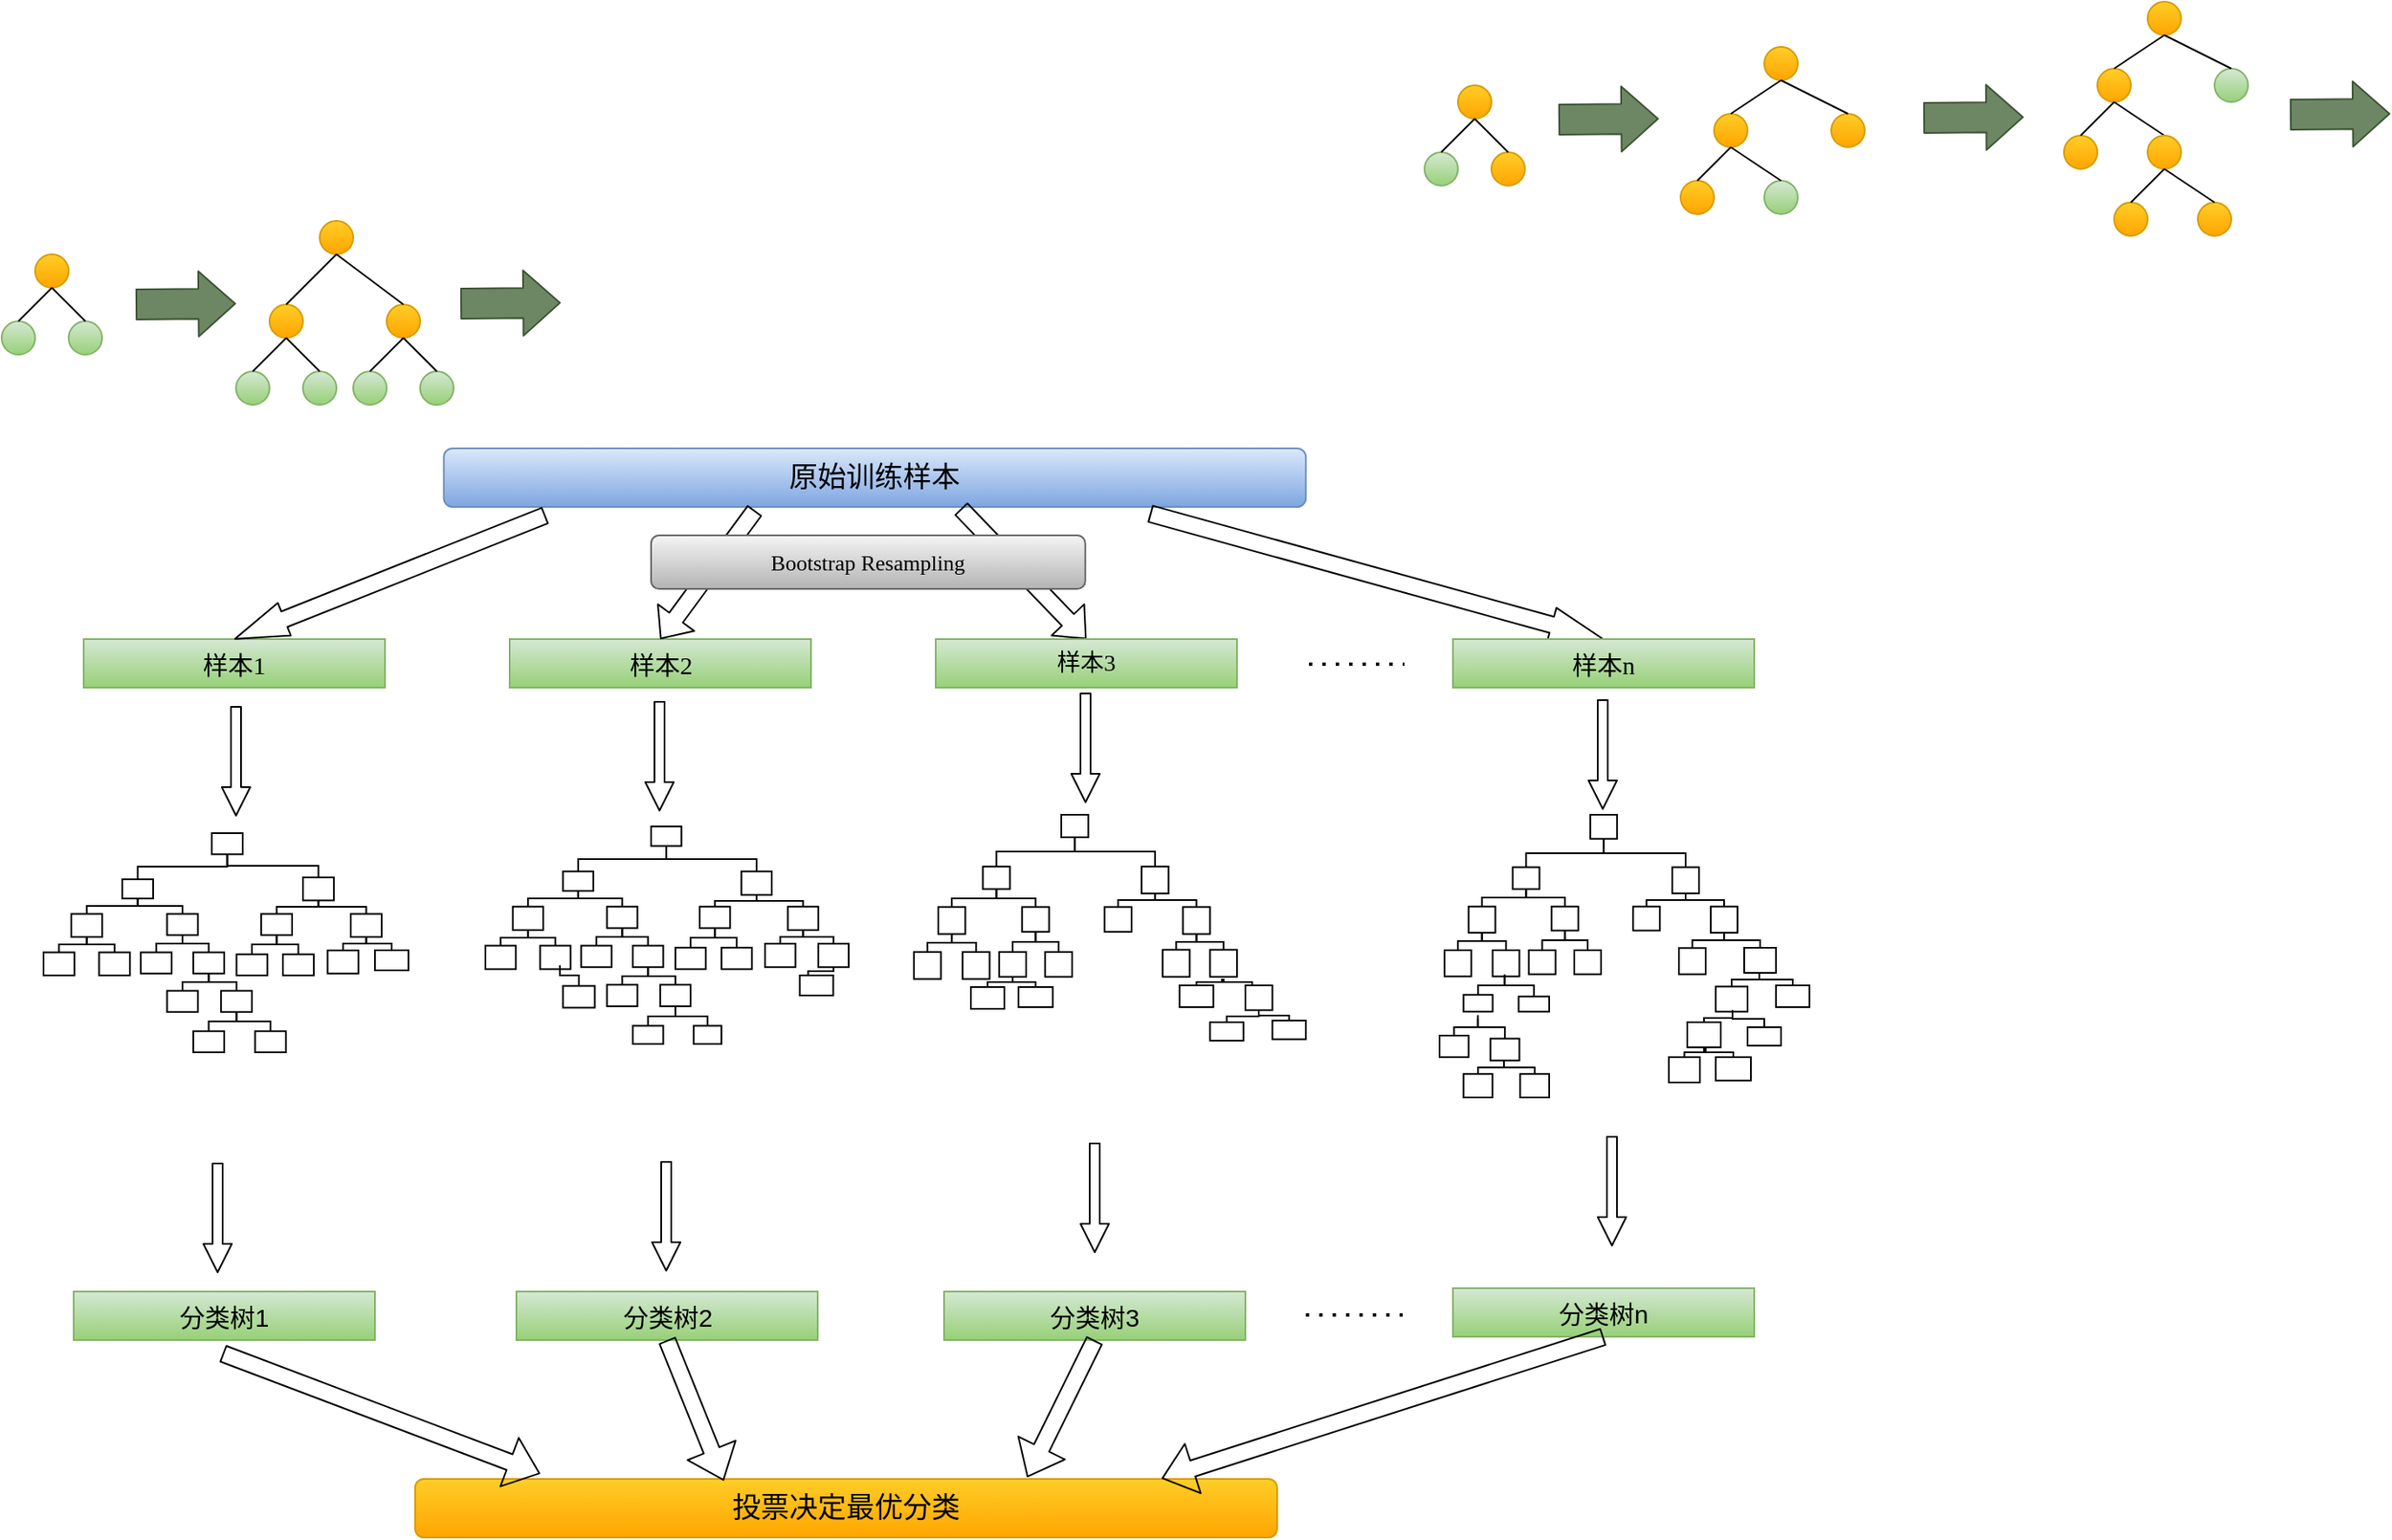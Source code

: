 <mxfile version="13.7.3" type="github">
  <diagram id="cptyJqA3U-dK_R860sij" name="Page-1">
    <mxGraphModel grid="0" dx="1326" dy="5362" gridSize="10" guides="1" tooltips="1" connect="1" arrows="1" fold="1" page="1" pageScale="1" pageWidth="827" pageHeight="1169" math="0" shadow="0">
      <root>
        <mxCell id="0" />
        <mxCell id="1" parent="0" />
        <mxCell id="-Ne3hmI78uOsi_AClF5e-1" value="" parent="1" style="ellipse;whiteSpace=wrap;html=1;aspect=fixed;fillColor=#ffcd28;strokeColor=#d79b00;gradientColor=#ffa500;" vertex="1">
          <mxGeometry as="geometry" x="61" y="-3468" width="20" height="20" />
        </mxCell>
        <mxCell id="-Ne3hmI78uOsi_AClF5e-2" value="" parent="1" style="ellipse;whiteSpace=wrap;html=1;aspect=fixed;fillColor=#d5e8d4;strokeColor=#82b366;gradientColor=#97d077;" vertex="1">
          <mxGeometry as="geometry" x="41" y="-3428" width="20" height="20" />
        </mxCell>
        <mxCell id="-Ne3hmI78uOsi_AClF5e-3" value="" parent="1" style="ellipse;whiteSpace=wrap;html=1;aspect=fixed;fillColor=#d5e8d4;strokeColor=#82b366;gradientColor=#97d077;" vertex="1">
          <mxGeometry as="geometry" x="81" y="-3428" width="20" height="20" />
        </mxCell>
        <mxCell id="-Ne3hmI78uOsi_AClF5e-4" value="" parent="1" style="endArrow=none;html=1;entryX=0.5;entryY=1;entryDx=0;entryDy=0;exitX=0.5;exitY=0;exitDx=0;exitDy=0;" edge="1" source="-Ne3hmI78uOsi_AClF5e-2" target="-Ne3hmI78uOsi_AClF5e-1">
          <mxGeometry as="geometry" width="50" height="50" relative="1">
            <mxPoint as="sourcePoint" x="31" y="-3418" />
            <mxPoint as="targetPoint" x="81" y="-3478" />
          </mxGeometry>
        </mxCell>
        <mxCell id="-Ne3hmI78uOsi_AClF5e-5" value="" parent="1" style="endArrow=none;html=1;exitX=0.5;exitY=0;exitDx=0;exitDy=0;entryX=0.5;entryY=1;entryDx=0;entryDy=0;" edge="1" source="-Ne3hmI78uOsi_AClF5e-3" target="-Ne3hmI78uOsi_AClF5e-1">
          <mxGeometry as="geometry" width="50" height="50" relative="1">
            <mxPoint as="sourcePoint" x="71" y="-3328" />
            <mxPoint as="targetPoint" x="121" y="-3378" />
          </mxGeometry>
        </mxCell>
        <mxCell id="-Ne3hmI78uOsi_AClF5e-7" value="" parent="1" style="ellipse;whiteSpace=wrap;html=1;aspect=fixed;fillColor=#ffcd28;strokeColor=#d79b00;gradientColor=#ffa500;" vertex="1">
          <mxGeometry as="geometry" x="231" y="-3488" width="20" height="20" />
        </mxCell>
        <mxCell id="-Ne3hmI78uOsi_AClF5e-8" value="" parent="1" style="ellipse;whiteSpace=wrap;html=1;aspect=fixed;fillColor=#ffcd28;strokeColor=#d79b00;gradientColor=#ffa500;" vertex="1">
          <mxGeometry as="geometry" x="271" y="-3438" width="20" height="20" />
        </mxCell>
        <mxCell id="-Ne3hmI78uOsi_AClF5e-9" value="" parent="1" style="ellipse;whiteSpace=wrap;html=1;aspect=fixed;fillColor=#ffcd28;strokeColor=#d79b00;gradientColor=#ffa500;" vertex="1">
          <mxGeometry as="geometry" x="201" y="-3438" width="20" height="20" />
        </mxCell>
        <mxCell id="-Ne3hmI78uOsi_AClF5e-10" value="" parent="1" style="ellipse;whiteSpace=wrap;html=1;aspect=fixed;fillColor=#d5e8d4;strokeColor=#82b366;gradientColor=#97d077;" vertex="1">
          <mxGeometry as="geometry" x="181" y="-3398" width="20" height="20" />
        </mxCell>
        <mxCell id="-Ne3hmI78uOsi_AClF5e-11" value="" parent="1" style="ellipse;whiteSpace=wrap;html=1;aspect=fixed;fillColor=#d5e8d4;strokeColor=#82b366;gradientColor=#97d077;" vertex="1">
          <mxGeometry as="geometry" x="221" y="-3398" width="20" height="20" />
        </mxCell>
        <mxCell id="-Ne3hmI78uOsi_AClF5e-12" value="" parent="1" style="ellipse;whiteSpace=wrap;html=1;aspect=fixed;fillColor=#d5e8d4;strokeColor=#82b366;gradientColor=#97d077;" vertex="1">
          <mxGeometry as="geometry" x="251" y="-3398" width="20" height="20" />
        </mxCell>
        <mxCell id="-Ne3hmI78uOsi_AClF5e-13" value="" parent="1" style="ellipse;whiteSpace=wrap;html=1;aspect=fixed;fillColor=#d5e8d4;strokeColor=#82b366;gradientColor=#97d077;" vertex="1">
          <mxGeometry as="geometry" x="291" y="-3398" width="20" height="20" />
        </mxCell>
        <mxCell id="-Ne3hmI78uOsi_AClF5e-14" value="" parent="1" style="endArrow=none;html=1;entryX=0.5;entryY=1;entryDx=0;entryDy=0;exitX=0.5;exitY=0;exitDx=0;exitDy=0;" edge="1" source="-Ne3hmI78uOsi_AClF5e-9" target="-Ne3hmI78uOsi_AClF5e-7">
          <mxGeometry as="geometry" width="50" height="50" relative="1">
            <mxPoint as="sourcePoint" x="321" y="-3308" />
            <mxPoint as="targetPoint" x="371" y="-3358" />
          </mxGeometry>
        </mxCell>
        <mxCell id="-Ne3hmI78uOsi_AClF5e-15" value="" parent="1" style="endArrow=none;html=1;entryX=0.5;entryY=1;entryDx=0;entryDy=0;exitX=0.5;exitY=0;exitDx=0;exitDy=0;" edge="1" source="-Ne3hmI78uOsi_AClF5e-8" target="-Ne3hmI78uOsi_AClF5e-7">
          <mxGeometry as="geometry" width="50" height="50" relative="1">
            <mxPoint as="sourcePoint" x="321" y="-3308" />
            <mxPoint as="targetPoint" x="371" y="-3358" />
          </mxGeometry>
        </mxCell>
        <mxCell id="-Ne3hmI78uOsi_AClF5e-16" value="" parent="1" style="endArrow=none;html=1;entryX=0.5;entryY=1;entryDx=0;entryDy=0;exitX=0.5;exitY=0;exitDx=0;exitDy=0;" edge="1" source="-Ne3hmI78uOsi_AClF5e-10" target="-Ne3hmI78uOsi_AClF5e-9">
          <mxGeometry as="geometry" width="50" height="50" relative="1">
            <mxPoint as="sourcePoint" x="321" y="-3308" />
            <mxPoint as="targetPoint" x="371" y="-3358" />
          </mxGeometry>
        </mxCell>
        <mxCell id="-Ne3hmI78uOsi_AClF5e-17" value="" parent="1" style="endArrow=none;html=1;entryX=0.5;entryY=1;entryDx=0;entryDy=0;exitX=0.5;exitY=0;exitDx=0;exitDy=0;" edge="1" source="-Ne3hmI78uOsi_AClF5e-11" target="-Ne3hmI78uOsi_AClF5e-9">
          <mxGeometry as="geometry" width="50" height="50" relative="1">
            <mxPoint as="sourcePoint" x="321" y="-3308" />
            <mxPoint as="targetPoint" x="371" y="-3358" />
          </mxGeometry>
        </mxCell>
        <mxCell id="-Ne3hmI78uOsi_AClF5e-18" value="" parent="1" style="endArrow=none;html=1;entryX=0.5;entryY=1;entryDx=0;entryDy=0;exitX=0.5;exitY=0;exitDx=0;exitDy=0;" edge="1" source="-Ne3hmI78uOsi_AClF5e-12" target="-Ne3hmI78uOsi_AClF5e-8">
          <mxGeometry as="geometry" width="50" height="50" relative="1">
            <mxPoint as="sourcePoint" x="321" y="-3308" />
            <mxPoint as="targetPoint" x="371" y="-3358" />
          </mxGeometry>
        </mxCell>
        <mxCell id="-Ne3hmI78uOsi_AClF5e-19" value="" parent="1" style="endArrow=none;html=1;entryX=0.5;entryY=1;entryDx=0;entryDy=0;exitX=0.5;exitY=0;exitDx=0;exitDy=0;" edge="1" source="-Ne3hmI78uOsi_AClF5e-13" target="-Ne3hmI78uOsi_AClF5e-8">
          <mxGeometry as="geometry" width="50" height="50" relative="1">
            <mxPoint as="sourcePoint" x="321" y="-3308" />
            <mxPoint as="targetPoint" x="371" y="-3358" />
          </mxGeometry>
        </mxCell>
        <mxCell id="-Ne3hmI78uOsi_AClF5e-22" value="" parent="1" style="shape=flexArrow;endArrow=classic;html=1;width=18;endSize=6.97;fillColor=#6d8764;strokeColor=#3A5431;" edge="1">
          <mxGeometry as="geometry" width="50" height="50" relative="1">
            <mxPoint as="sourcePoint" x="315" y="-3438.5" />
            <mxPoint as="targetPoint" x="375" y="-3439" />
          </mxGeometry>
        </mxCell>
        <mxCell id="-Ne3hmI78uOsi_AClF5e-23" value="" parent="1" style="shape=flexArrow;endArrow=classic;html=1;width=18;endSize=6.97;fillColor=#6d8764;strokeColor=#3A5431;" edge="1">
          <mxGeometry as="geometry" width="50" height="50" relative="1">
            <mxPoint as="sourcePoint" x="121" y="-3438" />
            <mxPoint as="targetPoint" x="181" y="-3438.5" />
          </mxGeometry>
        </mxCell>
        <mxCell id="-Ne3hmI78uOsi_AClF5e-24" value="" parent="1" style="ellipse;whiteSpace=wrap;html=1;aspect=fixed;fillColor=#ffcd28;strokeColor=#d79b00;gradientColor=#ffa500;" vertex="1">
          <mxGeometry as="geometry" x="911" y="-3569" width="20" height="20" />
        </mxCell>
        <mxCell id="-Ne3hmI78uOsi_AClF5e-25" value="" parent="1" style="ellipse;whiteSpace=wrap;html=1;aspect=fixed;fillColor=#d5e8d4;strokeColor=#82b366;gradientColor=#97d077;" vertex="1">
          <mxGeometry as="geometry" x="891" y="-3529" width="20" height="20" />
        </mxCell>
        <mxCell id="-Ne3hmI78uOsi_AClF5e-26" value="" parent="1" style="ellipse;whiteSpace=wrap;html=1;aspect=fixed;fillColor=#ffcd28;strokeColor=#d79b00;gradientColor=#ffa500;" vertex="1">
          <mxGeometry as="geometry" x="931" y="-3529" width="20" height="20" />
        </mxCell>
        <mxCell id="-Ne3hmI78uOsi_AClF5e-27" value="" parent="1" style="endArrow=none;html=1;entryX=0.5;entryY=1;entryDx=0;entryDy=0;exitX=0.5;exitY=0;exitDx=0;exitDy=0;" edge="1" source="-Ne3hmI78uOsi_AClF5e-25" target="-Ne3hmI78uOsi_AClF5e-24">
          <mxGeometry as="geometry" width="50" height="50" relative="1">
            <mxPoint as="sourcePoint" x="881" y="-3529" />
            <mxPoint as="targetPoint" x="931" y="-3589" />
          </mxGeometry>
        </mxCell>
        <mxCell id="-Ne3hmI78uOsi_AClF5e-28" value="" parent="1" style="endArrow=none;html=1;exitX=0.5;exitY=0;exitDx=0;exitDy=0;entryX=0.5;entryY=1;entryDx=0;entryDy=0;" edge="1" source="-Ne3hmI78uOsi_AClF5e-26" target="-Ne3hmI78uOsi_AClF5e-24">
          <mxGeometry as="geometry" width="50" height="50" relative="1">
            <mxPoint as="sourcePoint" x="921" y="-3439" />
            <mxPoint as="targetPoint" x="971" y="-3489" />
          </mxGeometry>
        </mxCell>
        <mxCell id="-Ne3hmI78uOsi_AClF5e-29" value="" parent="1" style="ellipse;whiteSpace=wrap;html=1;aspect=fixed;fillColor=#ffcd28;strokeColor=#d79b00;gradientColor=#ffa500;" vertex="1">
          <mxGeometry as="geometry" x="1094" y="-3592" width="20" height="20" />
        </mxCell>
        <mxCell id="-Ne3hmI78uOsi_AClF5e-30" value="" parent="1" style="ellipse;whiteSpace=wrap;html=1;aspect=fixed;fillColor=#ffcd28;strokeColor=#d79b00;gradientColor=#ffa500;" vertex="1">
          <mxGeometry as="geometry" x="1134" y="-3552" width="20" height="20" />
        </mxCell>
        <mxCell id="-Ne3hmI78uOsi_AClF5e-31" value="" parent="1" style="ellipse;whiteSpace=wrap;html=1;aspect=fixed;fillColor=#ffcd28;strokeColor=#d79b00;gradientColor=#ffa500;" vertex="1">
          <mxGeometry as="geometry" x="1064" y="-3552" width="20" height="20" />
        </mxCell>
        <mxCell id="-Ne3hmI78uOsi_AClF5e-32" value="" parent="1" style="ellipse;whiteSpace=wrap;html=1;aspect=fixed;fillColor=#ffcd28;strokeColor=#d79b00;gradientColor=#ffa500;" vertex="1">
          <mxGeometry as="geometry" x="1044" y="-3512" width="20" height="20" />
        </mxCell>
        <mxCell id="-Ne3hmI78uOsi_AClF5e-33" value="" parent="1" style="ellipse;whiteSpace=wrap;html=1;aspect=fixed;fillColor=#d5e8d4;strokeColor=#82b366;gradientColor=#97d077;" vertex="1">
          <mxGeometry as="geometry" x="1094" y="-3512" width="20" height="20" />
        </mxCell>
        <mxCell id="-Ne3hmI78uOsi_AClF5e-35" value="" parent="1" style="endArrow=none;html=1;entryX=0.5;entryY=1;entryDx=0;entryDy=0;exitX=0.5;exitY=0;exitDx=0;exitDy=0;" edge="1" source="-Ne3hmI78uOsi_AClF5e-31" target="-Ne3hmI78uOsi_AClF5e-29">
          <mxGeometry as="geometry" width="50" height="50" relative="1">
            <mxPoint as="sourcePoint" x="1184" y="-3402" />
            <mxPoint as="targetPoint" x="1234" y="-3452" />
          </mxGeometry>
        </mxCell>
        <mxCell id="-Ne3hmI78uOsi_AClF5e-36" value="" parent="1" style="endArrow=none;html=1;entryX=0.5;entryY=1;entryDx=0;entryDy=0;exitX=0.5;exitY=0;exitDx=0;exitDy=0;" edge="1" source="-Ne3hmI78uOsi_AClF5e-30" target="-Ne3hmI78uOsi_AClF5e-29">
          <mxGeometry as="geometry" width="50" height="50" relative="1">
            <mxPoint as="sourcePoint" x="1184" y="-3402" />
            <mxPoint as="targetPoint" x="1234" y="-3452" />
          </mxGeometry>
        </mxCell>
        <mxCell id="-Ne3hmI78uOsi_AClF5e-37" value="" parent="1" style="endArrow=none;html=1;entryX=0.5;entryY=1;entryDx=0;entryDy=0;exitX=0.5;exitY=0;exitDx=0;exitDy=0;" edge="1" source="-Ne3hmI78uOsi_AClF5e-32" target="-Ne3hmI78uOsi_AClF5e-31">
          <mxGeometry as="geometry" width="50" height="50" relative="1">
            <mxPoint as="sourcePoint" x="1184" y="-3402" />
            <mxPoint as="targetPoint" x="1234" y="-3452" />
          </mxGeometry>
        </mxCell>
        <mxCell id="-Ne3hmI78uOsi_AClF5e-38" value="" parent="1" style="endArrow=none;html=1;entryX=0.5;entryY=1;entryDx=0;entryDy=0;exitX=0.5;exitY=0;exitDx=0;exitDy=0;" edge="1" source="-Ne3hmI78uOsi_AClF5e-33" target="-Ne3hmI78uOsi_AClF5e-31">
          <mxGeometry as="geometry" width="50" height="50" relative="1">
            <mxPoint as="sourcePoint" x="1184" y="-3402" />
            <mxPoint as="targetPoint" x="1234" y="-3452" />
          </mxGeometry>
        </mxCell>
        <mxCell id="-Ne3hmI78uOsi_AClF5e-40" value="" parent="1" style="ellipse;whiteSpace=wrap;html=1;aspect=fixed;fillColor=#ffcd28;strokeColor=#d79b00;gradientColor=#ffa500;" vertex="1">
          <mxGeometry as="geometry" x="1323" y="-3619" width="20" height="20" />
        </mxCell>
        <mxCell id="-Ne3hmI78uOsi_AClF5e-41" value="" parent="1" style="ellipse;aspect=fixed;fillColor=#d5e8d4;strokeColor=#82b366;gradientColor=#97d077;html=1;whiteSpace=wrap;" vertex="1">
          <mxGeometry as="geometry" x="1363" y="-3579" width="20" height="20" />
        </mxCell>
        <mxCell id="-Ne3hmI78uOsi_AClF5e-42" value="" parent="1" style="ellipse;whiteSpace=wrap;html=1;aspect=fixed;fillColor=#ffcd28;strokeColor=#d79b00;gradientColor=#ffa500;" vertex="1">
          <mxGeometry as="geometry" x="1293" y="-3579" width="20" height="20" />
        </mxCell>
        <mxCell id="-Ne3hmI78uOsi_AClF5e-43" value="" parent="1" style="ellipse;whiteSpace=wrap;html=1;aspect=fixed;fillColor=#ffcd28;strokeColor=#d79b00;gradientColor=#ffa500;" vertex="1">
          <mxGeometry as="geometry" x="1273" y="-3539" width="20" height="20" />
        </mxCell>
        <mxCell id="-Ne3hmI78uOsi_AClF5e-45" value="" parent="1" style="endArrow=none;html=1;entryX=0.5;entryY=1;entryDx=0;entryDy=0;exitX=0.5;exitY=0;exitDx=0;exitDy=0;" edge="1" source="-Ne3hmI78uOsi_AClF5e-42" target="-Ne3hmI78uOsi_AClF5e-40">
          <mxGeometry as="geometry" width="50" height="50" relative="1">
            <mxPoint as="sourcePoint" x="1433" y="-3469" />
            <mxPoint as="targetPoint" x="1483" y="-3519" />
          </mxGeometry>
        </mxCell>
        <mxCell id="-Ne3hmI78uOsi_AClF5e-46" value="" parent="1" style="endArrow=none;html=1;entryX=0.5;entryY=1;entryDx=0;entryDy=0;exitX=0.5;exitY=0;exitDx=0;exitDy=0;" edge="1" source="-Ne3hmI78uOsi_AClF5e-41" target="-Ne3hmI78uOsi_AClF5e-40">
          <mxGeometry as="geometry" width="50" height="50" relative="1">
            <mxPoint as="sourcePoint" x="1433" y="-3469" />
            <mxPoint as="targetPoint" x="1483" y="-3519" />
          </mxGeometry>
        </mxCell>
        <mxCell id="-Ne3hmI78uOsi_AClF5e-47" value="" parent="1" style="endArrow=none;html=1;entryX=0.5;entryY=1;entryDx=0;entryDy=0;exitX=0.5;exitY=0;exitDx=0;exitDy=0;" edge="1" source="-Ne3hmI78uOsi_AClF5e-43" target="-Ne3hmI78uOsi_AClF5e-42">
          <mxGeometry as="geometry" width="50" height="50" relative="1">
            <mxPoint as="sourcePoint" x="1433" y="-3469" />
            <mxPoint as="targetPoint" x="1483" y="-3519" />
          </mxGeometry>
        </mxCell>
        <mxCell id="-Ne3hmI78uOsi_AClF5e-48" value="" parent="1" style="endArrow=none;html=1;entryX=0.5;entryY=1;entryDx=0;entryDy=0;exitX=0.5;exitY=0;exitDx=0;exitDy=0;" edge="1" source="-Ne3hmI78uOsi_AClF5e-49" target="-Ne3hmI78uOsi_AClF5e-42">
          <mxGeometry as="geometry" width="50" height="50" relative="1">
            <mxPoint as="sourcePoint" x="1383" y="-3549" />
            <mxPoint as="targetPoint" x="1483" y="-3519" />
          </mxGeometry>
        </mxCell>
        <mxCell id="-Ne3hmI78uOsi_AClF5e-49" value="" parent="1" style="ellipse;whiteSpace=wrap;html=1;aspect=fixed;fillColor=#ffcd28;strokeColor=#d79b00;gradientColor=#ffa500;" vertex="1">
          <mxGeometry as="geometry" x="1323" y="-3539" width="20" height="20" />
        </mxCell>
        <mxCell id="-Ne3hmI78uOsi_AClF5e-50" value="" parent="1" style="ellipse;whiteSpace=wrap;html=1;aspect=fixed;fillColor=#ffcd28;strokeColor=#d79b00;gradientColor=#ffa500;" vertex="1">
          <mxGeometry as="geometry" x="1303" y="-3499" width="20" height="20" />
        </mxCell>
        <mxCell id="-Ne3hmI78uOsi_AClF5e-51" value="" parent="1" style="ellipse;whiteSpace=wrap;html=1;aspect=fixed;fillColor=#ffcd28;strokeColor=#d79b00;gradientColor=#ffa500;" vertex="1">
          <mxGeometry as="geometry" x="1353" y="-3499" width="20" height="20" />
        </mxCell>
        <mxCell id="-Ne3hmI78uOsi_AClF5e-52" value="" parent="1" style="endArrow=none;html=1;entryX=0.5;entryY=1;entryDx=0;entryDy=0;exitX=0.5;exitY=0;exitDx=0;exitDy=0;" edge="1" source="-Ne3hmI78uOsi_AClF5e-50" target="-Ne3hmI78uOsi_AClF5e-49">
          <mxGeometry as="geometry" width="50" height="50" relative="1">
            <mxPoint as="sourcePoint" x="1333" y="-3469" />
            <mxPoint as="targetPoint" x="1383" y="-3529" />
          </mxGeometry>
        </mxCell>
        <mxCell id="-Ne3hmI78uOsi_AClF5e-53" value="" parent="1" style="endArrow=none;html=1;exitX=0.5;exitY=0;exitDx=0;exitDy=0;entryX=0.5;entryY=1;entryDx=0;entryDy=0;" edge="1" source="-Ne3hmI78uOsi_AClF5e-51" target="-Ne3hmI78uOsi_AClF5e-49">
          <mxGeometry as="geometry" width="50" height="50" relative="1">
            <mxPoint as="sourcePoint" x="1373" y="-3379" />
            <mxPoint as="targetPoint" x="1423" y="-3429" />
          </mxGeometry>
        </mxCell>
        <mxCell id="-Ne3hmI78uOsi_AClF5e-54" value="" parent="1" style="shape=flexArrow;endArrow=classic;html=1;width=18;endSize=6.97;fillColor=#6d8764;strokeColor=#3A5431;" edge="1">
          <mxGeometry as="geometry" width="50" height="50" relative="1">
            <mxPoint as="sourcePoint" x="971" y="-3548.5" />
            <mxPoint as="targetPoint" x="1031" y="-3549" />
          </mxGeometry>
        </mxCell>
        <mxCell id="-Ne3hmI78uOsi_AClF5e-55" value="" parent="1" style="shape=flexArrow;endArrow=classic;html=1;width=18;endSize=6.97;fillColor=#6d8764;strokeColor=#3A5431;" edge="1">
          <mxGeometry as="geometry" width="50" height="50" relative="1">
            <mxPoint as="sourcePoint" x="1189" y="-3549.5" />
            <mxPoint as="targetPoint" x="1249" y="-3550" />
          </mxGeometry>
        </mxCell>
        <mxCell id="-Ne3hmI78uOsi_AClF5e-56" value="" parent="1" style="shape=flexArrow;endArrow=classic;html=1;width=18;endSize=6.97;fillColor=#6d8764;strokeColor=#3A5431;" edge="1">
          <mxGeometry as="geometry" width="50" height="50" relative="1">
            <mxPoint as="sourcePoint" x="1408" y="-3551.5" />
            <mxPoint as="targetPoint" x="1468" y="-3552" />
          </mxGeometry>
        </mxCell>
        <mxCell id="DtvcjG2HMvPcj9f6u7JM-5" value="&lt;font face=&quot;Tahoma&quot; style=&quot;font-size: 17px&quot;&gt;原始训练样本&lt;/font&gt;" parent="1" style="rounded=1;whiteSpace=wrap;html=1;gradientColor=#7ea6e0;fillColor=#dae8fc;strokeColor=#6c8ebf;" vertex="1">
          <mxGeometry as="geometry" x="305.15" y="-3352" width="515" height="35" />
        </mxCell>
        <mxCell id="DtvcjG2HMvPcj9f6u7JM-8" value="&lt;font face=&quot;Tahoma&quot; style=&quot;font-size: 15px&quot;&gt;样本1&lt;/font&gt;" parent="1" style="rounded=0;whiteSpace=wrap;html=1;gradientColor=#97d077;fillColor=#d5e8d4;strokeColor=#82b366;" vertex="1">
          <mxGeometry as="geometry" x="90" y="-3238" width="180" height="29" />
        </mxCell>
        <mxCell id="DtvcjG2HMvPcj9f6u7JM-9" value="&lt;font face=&quot;Tahoma&quot; style=&quot;font-size: 15px&quot;&gt;样本2&lt;/font&gt;" parent="1" style="rounded=0;whiteSpace=wrap;html=1;gradientColor=#97d077;fillColor=#d5e8d4;strokeColor=#82b366;" vertex="1">
          <mxGeometry as="geometry" x="344.5" y="-3238" width="180" height="29" />
        </mxCell>
        <mxCell id="DtvcjG2HMvPcj9f6u7JM-13" value="" parent="1" style="shape=flexArrow;endArrow=classic;html=1;fontColor=#000000;entryX=0.5;entryY=0;entryDx=0;entryDy=0;endWidth=10;endSize=10.21;exitX=0.118;exitY=1.143;exitDx=0;exitDy=0;exitPerimeter=0;" edge="1" source="DtvcjG2HMvPcj9f6u7JM-5" target="DtvcjG2HMvPcj9f6u7JM-8">
          <mxGeometry as="geometry" width="50" height="50" relative="1">
            <mxPoint as="sourcePoint" x="285" y="-3311" />
            <mxPoint as="targetPoint" x="366" y="-3238" />
          </mxGeometry>
        </mxCell>
        <mxCell id="DtvcjG2HMvPcj9f6u7JM-14" value="" parent="1" style="shape=flexArrow;endArrow=classic;html=1;fontColor=#000000;entryX=0.5;entryY=0;entryDx=0;entryDy=0;endWidth=16;endSize=4.8;" edge="1" target="DtvcjG2HMvPcj9f6u7JM-9">
          <mxGeometry as="geometry" width="50" height="50" relative="1">
            <mxPoint as="sourcePoint" x="491" y="-3315" />
            <mxPoint as="targetPoint" x="187.5" y="-3239" />
          </mxGeometry>
        </mxCell>
        <mxCell id="DtvcjG2HMvPcj9f6u7JM-15" value="" parent="1" style="shape=flexArrow;endArrow=classic;html=1;fontColor=#000000;entryX=0.5;entryY=0;entryDx=0;entryDy=0;endWidth=16;endSize=4.8;" edge="1" target="AHKqkS0Dl-gRmXCOMzxG-109">
          <mxGeometry as="geometry" width="50" height="50" relative="1">
            <mxPoint as="sourcePoint" x="614" y="-3316" />
            <mxPoint as="targetPoint" x="572.5" y="-3235" />
          </mxGeometry>
        </mxCell>
        <mxCell id="DtvcjG2HMvPcj9f6u7JM-16" value="" parent="1" style="shape=flexArrow;endArrow=classic;html=1;fontColor=#000000;entryX=0.5;entryY=0;entryDx=0;entryDy=0;endWidth=10;endSize=10.21;exitX=0.819;exitY=1.114;exitDx=0;exitDy=0;exitPerimeter=0;" edge="1" source="DtvcjG2HMvPcj9f6u7JM-5" target="AHKqkS0Dl-gRmXCOMzxG-110">
          <mxGeometry as="geometry" width="50" height="50" relative="1">
            <mxPoint as="sourcePoint" x="438" y="-3304" />
            <mxPoint as="targetPoint" x="710.5" y="-3235" />
          </mxGeometry>
        </mxCell>
        <mxCell id="DtvcjG2HMvPcj9f6u7JM-17" value="" parent="1" style="shape=flexArrow;endArrow=classic;html=1;fontColor=#000000;width=6;endSize=5.33;endWidth=10;" edge="1">
          <mxGeometry as="geometry" width="50" height="50" relative="1">
            <mxPoint as="sourcePoint" x="181" y="-3198" />
            <mxPoint as="targetPoint" x="181" y="-3132" />
          </mxGeometry>
        </mxCell>
        <mxCell id="DtvcjG2HMvPcj9f6u7JM-19" value="" parent="1" style="shape=flexArrow;endArrow=classic;html=1;fontColor=#000000;width=6;endSize=5.33;endWidth=10;" edge="1">
          <mxGeometry as="geometry" width="50" height="50" relative="1">
            <mxPoint as="sourcePoint" x="434" y="-3201" />
            <mxPoint as="targetPoint" x="434" y="-3135" />
          </mxGeometry>
        </mxCell>
        <mxCell id="AHKqkS0Dl-gRmXCOMzxG-98" value="" parent="1" style="whiteSpace=wrap;html=1;align=center;verticalAlign=middle;treeFolding=1;treeMoving=1;newEdgeStyle={&quot;edgeStyle&quot;:&quot;elbowEdgeStyle&quot;,&quot;startArrow&quot;:&quot;none&quot;,&quot;endArrow&quot;:&quot;none&quot;};" vertex="1">
          <mxGeometry as="geometry" x="264" y="-3052" width="20" height="12" />
        </mxCell>
        <mxCell id="AHKqkS0Dl-gRmXCOMzxG-108" value="" parent="1" style="shape=flexArrow;endArrow=classic;html=1;fontColor=#000000;width=6;endSize=5.33;endWidth=10;" edge="1">
          <mxGeometry as="geometry" width="50" height="50" relative="1">
            <mxPoint as="sourcePoint" x="688.5" y="-3206" />
            <mxPoint as="targetPoint" x="688.5" y="-3140" />
          </mxGeometry>
        </mxCell>
        <mxCell id="AHKqkS0Dl-gRmXCOMzxG-109" value="&lt;font face=&quot;Tahoma&quot; style=&quot;font-size: 14px&quot;&gt;样本3&lt;/font&gt;" parent="1" style="rounded=0;whiteSpace=wrap;html=1;gradientColor=#97d077;fillColor=#d5e8d4;strokeColor=#82b366;" vertex="1">
          <mxGeometry as="geometry" x="599" y="-3238" width="180" height="29" />
        </mxCell>
        <mxCell id="AHKqkS0Dl-gRmXCOMzxG-110" value="&lt;font face=&quot;Tahoma&quot; style=&quot;font-size: 15px&quot;&gt;样本n&lt;/font&gt;" parent="1" style="rounded=0;whiteSpace=wrap;html=1;gradientColor=#97d077;fillColor=#d5e8d4;strokeColor=#82b366;" vertex="1">
          <mxGeometry as="geometry" x="908" y="-3238" width="180" height="29" />
        </mxCell>
        <mxCell id="AHKqkS0Dl-gRmXCOMzxG-111" value="" parent="1" style="shape=flexArrow;endArrow=classic;html=1;fontColor=#000000;width=6;endSize=5.33;endWidth=10;" edge="1">
          <mxGeometry as="geometry" width="50" height="50" relative="1">
            <mxPoint as="sourcePoint" x="997.5" y="-3202" />
            <mxPoint as="targetPoint" x="997.5" y="-3136" />
          </mxGeometry>
        </mxCell>
        <mxCell id="AHKqkS0Dl-gRmXCOMzxG-157" value="" parent="1" style="group" vertex="1" connectable="0">
          <mxGeometry as="geometry" x="330" y="-3126" width="217" height="158" />
        </mxCell>
        <UserObject id="AHKqkS0Dl-gRmXCOMzxG-114" label="" treeRoot="1">
          <mxCell parent="AHKqkS0Dl-gRmXCOMzxG-157" style="whiteSpace=wrap;html=1;align=center;treeFolding=1;treeMoving=1;newEdgeStyle={&quot;edgeStyle&quot;:&quot;elbowEdgeStyle&quot;,&quot;startArrow&quot;:&quot;none&quot;,&quot;endArrow&quot;:&quot;none&quot;};" vertex="1">
            <mxGeometry as="geometry" x="98.967" width="18.159" height="11.681" />
          </mxCell>
        </UserObject>
        <mxCell id="AHKqkS0Dl-gRmXCOMzxG-115" value="" parent="AHKqkS0Dl-gRmXCOMzxG-157" style="whiteSpace=wrap;html=1;align=center;verticalAlign=middle;treeFolding=1;treeMoving=1;newEdgeStyle={&quot;edgeStyle&quot;:&quot;elbowEdgeStyle&quot;,&quot;startArrow&quot;:&quot;none&quot;,&quot;endArrow&quot;:&quot;none&quot;};" vertex="1">
          <mxGeometry as="geometry" x="46.305" y="26.867" width="18.159" height="11.681" />
        </mxCell>
        <mxCell id="AHKqkS0Dl-gRmXCOMzxG-112" value="" parent="AHKqkS0Dl-gRmXCOMzxG-157" style="edgeStyle=elbowEdgeStyle;elbow=vertical;startArrow=none;endArrow=none;rounded=0;" edge="1" source="AHKqkS0Dl-gRmXCOMzxG-114" target="AHKqkS0Dl-gRmXCOMzxG-115">
          <mxGeometry as="geometry" relative="1" />
        </mxCell>
        <mxCell id="AHKqkS0Dl-gRmXCOMzxG-116" value="" parent="AHKqkS0Dl-gRmXCOMzxG-157" style="whiteSpace=wrap;html=1;align=center;verticalAlign=middle;treeFolding=1;treeMoving=1;newEdgeStyle={&quot;edgeStyle&quot;:&quot;elbowEdgeStyle&quot;,&quot;startArrow&quot;:&quot;none&quot;,&quot;endArrow&quot;:&quot;none&quot;};" vertex="1">
          <mxGeometry as="geometry" x="152.89" y="26.865" width="18.159" height="14.018" />
        </mxCell>
        <mxCell id="AHKqkS0Dl-gRmXCOMzxG-113" value="" parent="AHKqkS0Dl-gRmXCOMzxG-157" style="edgeStyle=elbowEdgeStyle;elbow=vertical;startArrow=none;endArrow=none;rounded=0;" edge="1" source="AHKqkS0Dl-gRmXCOMzxG-114" target="AHKqkS0Dl-gRmXCOMzxG-116">
          <mxGeometry as="geometry" relative="1" />
        </mxCell>
        <mxCell id="AHKqkS0Dl-gRmXCOMzxG-117" value="" parent="AHKqkS0Dl-gRmXCOMzxG-157" style="edgeStyle=elbowEdgeStyle;elbow=vertical;startArrow=none;endArrow=none;rounded=0;" edge="1" source="AHKqkS0Dl-gRmXCOMzxG-115" target="AHKqkS0Dl-gRmXCOMzxG-118">
          <mxGeometry as="geometry" relative="1">
            <mxPoint as="sourcePoint" x="-80.808" y="-47.894" />
          </mxGeometry>
        </mxCell>
        <mxCell id="AHKqkS0Dl-gRmXCOMzxG-118" value="" parent="AHKqkS0Dl-gRmXCOMzxG-157" style="whiteSpace=wrap;html=1;align=center;verticalAlign=middle;treeFolding=1;treeMoving=1;newEdgeStyle={&quot;edgeStyle&quot;:&quot;elbowEdgeStyle&quot;,&quot;startArrow&quot;:&quot;none&quot;,&quot;endArrow&quot;:&quot;none&quot;};" vertex="1">
          <mxGeometry as="geometry" x="72.636" y="47.894" width="18.159" height="12.85" />
        </mxCell>
        <mxCell id="AHKqkS0Dl-gRmXCOMzxG-119" value="" parent="AHKqkS0Dl-gRmXCOMzxG-157" style="edgeStyle=elbowEdgeStyle;elbow=vertical;startArrow=none;endArrow=none;rounded=0;" edge="1" source="AHKqkS0Dl-gRmXCOMzxG-116" target="AHKqkS0Dl-gRmXCOMzxG-120">
          <mxGeometry as="geometry" relative="1">
            <mxPoint as="sourcePoint" x="-80.808" y="-47.894" />
          </mxGeometry>
        </mxCell>
        <mxCell id="AHKqkS0Dl-gRmXCOMzxG-120" value="" parent="AHKqkS0Dl-gRmXCOMzxG-157" style="whiteSpace=wrap;html=1;align=center;verticalAlign=middle;treeFolding=1;treeMoving=1;newEdgeStyle={&quot;edgeStyle&quot;:&quot;elbowEdgeStyle&quot;,&quot;startArrow&quot;:&quot;none&quot;,&quot;endArrow&quot;:&quot;none&quot;};" vertex="1">
          <mxGeometry as="geometry" x="128.021" y="47.894" width="18.159" height="12.85" />
        </mxCell>
        <mxCell id="AHKqkS0Dl-gRmXCOMzxG-121" value="" parent="AHKqkS0Dl-gRmXCOMzxG-157" style="whiteSpace=wrap;html=1;align=center;verticalAlign=middle;treeFolding=1;treeMoving=1;newEdgeStyle={&quot;edgeStyle&quot;:&quot;elbowEdgeStyle&quot;,&quot;startArrow&quot;:&quot;none&quot;,&quot;endArrow&quot;:&quot;none&quot;};" vertex="1">
          <mxGeometry as="geometry" x="16.343" y="47.894" width="18.159" height="14.018" />
        </mxCell>
        <mxCell id="AHKqkS0Dl-gRmXCOMzxG-122" value="" parent="AHKqkS0Dl-gRmXCOMzxG-157" style="edgeStyle=elbowEdgeStyle;elbow=vertical;startArrow=none;endArrow=none;rounded=0;" edge="1" source="AHKqkS0Dl-gRmXCOMzxG-115" target="AHKqkS0Dl-gRmXCOMzxG-121">
          <mxGeometry as="geometry" relative="1">
            <mxPoint as="sourcePoint" x="-165.247" y="-105.133" />
          </mxGeometry>
        </mxCell>
        <mxCell id="AHKqkS0Dl-gRmXCOMzxG-123" value="" parent="AHKqkS0Dl-gRmXCOMzxG-157" style="whiteSpace=wrap;html=1;align=center;verticalAlign=middle;treeFolding=1;treeMoving=1;newEdgeStyle={&quot;edgeStyle&quot;:&quot;elbowEdgeStyle&quot;,&quot;startArrow&quot;:&quot;none&quot;,&quot;endArrow&quot;:&quot;none&quot;};" vertex="1">
          <mxGeometry as="geometry" x="180.682" y="47.894" width="18.159" height="14.018" />
        </mxCell>
        <mxCell id="AHKqkS0Dl-gRmXCOMzxG-124" value="" parent="AHKqkS0Dl-gRmXCOMzxG-157" style="edgeStyle=elbowEdgeStyle;elbow=vertical;startArrow=none;endArrow=none;rounded=0;" edge="1" source="AHKqkS0Dl-gRmXCOMzxG-116" target="AHKqkS0Dl-gRmXCOMzxG-123">
          <mxGeometry as="geometry" relative="1">
            <mxPoint as="sourcePoint" x="-108.046" y="-115.646" />
          </mxGeometry>
        </mxCell>
        <mxCell id="AHKqkS0Dl-gRmXCOMzxG-125" value="" parent="AHKqkS0Dl-gRmXCOMzxG-157" style="edgeStyle=elbowEdgeStyle;elbow=vertical;startArrow=none;endArrow=none;rounded=0;" edge="1" source="AHKqkS0Dl-gRmXCOMzxG-121" target="AHKqkS0Dl-gRmXCOMzxG-126">
          <mxGeometry as="geometry" relative="1">
            <mxPoint as="sourcePoint" x="63.556" y="25.699" />
          </mxGeometry>
        </mxCell>
        <mxCell id="AHKqkS0Dl-gRmXCOMzxG-126" value="" parent="AHKqkS0Dl-gRmXCOMzxG-157" style="whiteSpace=wrap;html=1;align=center;verticalAlign=middle;treeFolding=1;treeMoving=1;newEdgeStyle={&quot;edgeStyle&quot;:&quot;elbowEdgeStyle&quot;,&quot;startArrow&quot;:&quot;none&quot;,&quot;endArrow&quot;:&quot;none&quot;};" vertex="1">
          <mxGeometry as="geometry" y="71.257" width="18.159" height="14.018" />
        </mxCell>
        <mxCell id="AHKqkS0Dl-gRmXCOMzxG-127" value="" parent="AHKqkS0Dl-gRmXCOMzxG-157" style="edgeStyle=elbowEdgeStyle;elbow=vertical;startArrow=none;endArrow=none;rounded=0;" edge="1" source="AHKqkS0Dl-gRmXCOMzxG-121" target="AHKqkS0Dl-gRmXCOMzxG-128">
          <mxGeometry as="geometry" relative="1">
            <mxPoint as="sourcePoint" x="63.556" y="25.699" />
          </mxGeometry>
        </mxCell>
        <mxCell id="AHKqkS0Dl-gRmXCOMzxG-128" value="" parent="AHKqkS0Dl-gRmXCOMzxG-157" style="whiteSpace=wrap;html=1;align=center;verticalAlign=middle;treeFolding=1;treeMoving=1;newEdgeStyle={&quot;edgeStyle&quot;:&quot;elbowEdgeStyle&quot;,&quot;startArrow&quot;:&quot;none&quot;,&quot;endArrow&quot;:&quot;none&quot;};" vertex="1">
          <mxGeometry as="geometry" x="32.686" y="71.257" width="18.159" height="14.018" />
        </mxCell>
        <mxCell id="AHKqkS0Dl-gRmXCOMzxG-129" value="" parent="AHKqkS0Dl-gRmXCOMzxG-157" style="edgeStyle=elbowEdgeStyle;elbow=vertical;startArrow=none;endArrow=none;rounded=0;" edge="1" source="AHKqkS0Dl-gRmXCOMzxG-118" target="AHKqkS0Dl-gRmXCOMzxG-130">
          <mxGeometry as="geometry" relative="1">
            <mxPoint as="sourcePoint" x="63.556" y="25.699" />
          </mxGeometry>
        </mxCell>
        <mxCell id="AHKqkS0Dl-gRmXCOMzxG-130" value="" parent="AHKqkS0Dl-gRmXCOMzxG-157" style="whiteSpace=wrap;html=1;align=center;verticalAlign=middle;treeFolding=1;treeMoving=1;newEdgeStyle={&quot;edgeStyle&quot;:&quot;elbowEdgeStyle&quot;,&quot;startArrow&quot;:&quot;none&quot;,&quot;endArrow&quot;:&quot;none&quot;};" vertex="1">
          <mxGeometry as="geometry" x="57.201" y="71.257" width="18.159" height="12.85" />
        </mxCell>
        <mxCell id="AHKqkS0Dl-gRmXCOMzxG-131" value="" parent="AHKqkS0Dl-gRmXCOMzxG-157" style="edgeStyle=elbowEdgeStyle;elbow=vertical;startArrow=none;endArrow=none;rounded=0;" edge="1" source="AHKqkS0Dl-gRmXCOMzxG-118" target="AHKqkS0Dl-gRmXCOMzxG-132">
          <mxGeometry as="geometry" relative="1">
            <mxPoint as="sourcePoint" x="63.556" y="25.699" />
          </mxGeometry>
        </mxCell>
        <mxCell id="AHKqkS0Dl-gRmXCOMzxG-132" value="" parent="AHKqkS0Dl-gRmXCOMzxG-157" style="whiteSpace=wrap;html=1;align=center;verticalAlign=middle;treeFolding=1;treeMoving=1;newEdgeStyle={&quot;edgeStyle&quot;:&quot;elbowEdgeStyle&quot;,&quot;startArrow&quot;:&quot;none&quot;,&quot;endArrow&quot;:&quot;none&quot;};direction=west;" vertex="1">
          <mxGeometry as="geometry" x="88.071" y="71.254" width="18.159" height="12.85" />
        </mxCell>
        <mxCell id="AHKqkS0Dl-gRmXCOMzxG-133" value="" parent="AHKqkS0Dl-gRmXCOMzxG-157" style="edgeStyle=elbowEdgeStyle;elbow=vertical;startArrow=none;endArrow=none;rounded=0;" edge="1" source="AHKqkS0Dl-gRmXCOMzxG-120" target="AHKqkS0Dl-gRmXCOMzxG-134">
          <mxGeometry as="geometry" relative="1">
            <mxPoint as="sourcePoint" x="168.879" y="24.531" />
          </mxGeometry>
        </mxCell>
        <mxCell id="AHKqkS0Dl-gRmXCOMzxG-134" value="" parent="AHKqkS0Dl-gRmXCOMzxG-157" style="whiteSpace=wrap;html=1;align=center;verticalAlign=middle;treeFolding=1;treeMoving=1;newEdgeStyle={&quot;edgeStyle&quot;:&quot;elbowEdgeStyle&quot;,&quot;startArrow&quot;:&quot;none&quot;,&quot;endArrow&quot;:&quot;none&quot;};" vertex="1">
          <mxGeometry as="geometry" x="113.494" y="72.425" width="18.159" height="12.85" />
        </mxCell>
        <mxCell id="AHKqkS0Dl-gRmXCOMzxG-135" value="" parent="AHKqkS0Dl-gRmXCOMzxG-157" style="edgeStyle=elbowEdgeStyle;elbow=vertical;startArrow=none;endArrow=none;rounded=0;" edge="1" source="AHKqkS0Dl-gRmXCOMzxG-120" target="AHKqkS0Dl-gRmXCOMzxG-136">
          <mxGeometry as="geometry" relative="1">
            <mxPoint as="sourcePoint" x="168.879" y="24.531" />
          </mxGeometry>
        </mxCell>
        <mxCell id="AHKqkS0Dl-gRmXCOMzxG-136" value="" parent="AHKqkS0Dl-gRmXCOMzxG-157" style="whiteSpace=wrap;html=1;align=center;verticalAlign=middle;treeFolding=1;treeMoving=1;newEdgeStyle={&quot;edgeStyle&quot;:&quot;elbowEdgeStyle&quot;,&quot;startArrow&quot;:&quot;none&quot;,&quot;endArrow&quot;:&quot;none&quot;};" vertex="1">
          <mxGeometry as="geometry" x="141.049" y="72.428" width="18.159" height="12.85" />
        </mxCell>
        <mxCell id="AHKqkS0Dl-gRmXCOMzxG-137" value="" parent="AHKqkS0Dl-gRmXCOMzxG-157" style="edgeStyle=elbowEdgeStyle;elbow=vertical;startArrow=none;endArrow=none;rounded=0;" edge="1" source="AHKqkS0Dl-gRmXCOMzxG-123" target="AHKqkS0Dl-gRmXCOMzxG-138">
          <mxGeometry as="geometry" relative="1">
            <mxPoint as="sourcePoint" x="168.879" y="24.531" />
          </mxGeometry>
        </mxCell>
        <mxCell id="AHKqkS0Dl-gRmXCOMzxG-138" value="" parent="AHKqkS0Dl-gRmXCOMzxG-157" style="whiteSpace=wrap;html=1;align=center;verticalAlign=middle;treeFolding=1;treeMoving=1;newEdgeStyle={&quot;edgeStyle&quot;:&quot;elbowEdgeStyle&quot;,&quot;startArrow&quot;:&quot;none&quot;,&quot;endArrow&quot;:&quot;none&quot;};" vertex="1">
          <mxGeometry as="geometry" x="167.063" y="70.088" width="18.159" height="14.018" />
        </mxCell>
        <mxCell id="AHKqkS0Dl-gRmXCOMzxG-139" value="" parent="AHKqkS0Dl-gRmXCOMzxG-157" style="edgeStyle=elbowEdgeStyle;elbow=vertical;startArrow=none;endArrow=none;rounded=0;" edge="1" source="AHKqkS0Dl-gRmXCOMzxG-123" target="AHKqkS0Dl-gRmXCOMzxG-140">
          <mxGeometry as="geometry" relative="1">
            <mxPoint as="sourcePoint" x="168.879" y="24.531" />
          </mxGeometry>
        </mxCell>
        <mxCell id="AHKqkS0Dl-gRmXCOMzxG-140" value="" parent="AHKqkS0Dl-gRmXCOMzxG-157" style="whiteSpace=wrap;html=1;align=center;verticalAlign=middle;treeFolding=1;treeMoving=1;newEdgeStyle={&quot;edgeStyle&quot;:&quot;elbowEdgeStyle&quot;,&quot;startArrow&quot;:&quot;none&quot;,&quot;endArrow&quot;:&quot;none&quot;};" vertex="1">
          <mxGeometry as="geometry" x="198.841" y="70.088" width="18.159" height="14.018" />
        </mxCell>
        <mxCell id="AHKqkS0Dl-gRmXCOMzxG-141" value="" parent="AHKqkS0Dl-gRmXCOMzxG-157" style="edgeStyle=elbowEdgeStyle;elbow=vertical;startArrow=none;endArrow=none;rounded=0;" edge="1" source="AHKqkS0Dl-gRmXCOMzxG-132" target="AHKqkS0Dl-gRmXCOMzxG-142">
          <mxGeometry as="geometry" relative="1">
            <mxPoint as="sourcePoint" x="90.795" y="47.894" />
          </mxGeometry>
        </mxCell>
        <mxCell id="AHKqkS0Dl-gRmXCOMzxG-142" value="" parent="AHKqkS0Dl-gRmXCOMzxG-157" style="whiteSpace=wrap;html=1;align=center;verticalAlign=middle;treeFolding=1;treeMoving=1;newEdgeStyle={&quot;edgeStyle&quot;:&quot;elbowEdgeStyle&quot;,&quot;startArrow&quot;:&quot;none&quot;,&quot;endArrow&quot;:&quot;none&quot;};direction=west;" vertex="1">
          <mxGeometry as="geometry" x="72.636" y="94.619" width="18.159" height="12.85" />
        </mxCell>
        <mxCell id="AHKqkS0Dl-gRmXCOMzxG-143" value="" parent="AHKqkS0Dl-gRmXCOMzxG-157" style="edgeStyle=elbowEdgeStyle;elbow=vertical;startArrow=none;endArrow=none;rounded=0;" edge="1" source="AHKqkS0Dl-gRmXCOMzxG-132" target="AHKqkS0Dl-gRmXCOMzxG-144">
          <mxGeometry as="geometry" relative="1">
            <mxPoint as="sourcePoint" x="90.795" y="47.894" />
          </mxGeometry>
        </mxCell>
        <mxCell id="AHKqkS0Dl-gRmXCOMzxG-144" value="" parent="AHKqkS0Dl-gRmXCOMzxG-157" style="whiteSpace=wrap;html=1;align=center;verticalAlign=middle;treeFolding=1;treeMoving=1;newEdgeStyle={&quot;edgeStyle&quot;:&quot;elbowEdgeStyle&quot;,&quot;startArrow&quot;:&quot;none&quot;,&quot;endArrow&quot;:&quot;none&quot;};direction=west;" vertex="1">
          <mxGeometry as="geometry" x="104.414" y="94.619" width="18.159" height="12.85" />
        </mxCell>
        <mxCell id="AHKqkS0Dl-gRmXCOMzxG-145" value="" parent="AHKqkS0Dl-gRmXCOMzxG-157" style="edgeStyle=elbowEdgeStyle;elbow=vertical;startArrow=none;endArrow=none;rounded=0;" edge="1" source="AHKqkS0Dl-gRmXCOMzxG-144" target="AHKqkS0Dl-gRmXCOMzxG-146">
          <mxGeometry as="geometry" relative="1">
            <mxPoint as="sourcePoint" x="106.23" y="72.425" />
          </mxGeometry>
        </mxCell>
        <mxCell id="AHKqkS0Dl-gRmXCOMzxG-146" value="" parent="AHKqkS0Dl-gRmXCOMzxG-157" style="whiteSpace=wrap;html=1;align=center;verticalAlign=middle;treeFolding=1;treeMoving=1;newEdgeStyle={&quot;edgeStyle&quot;:&quot;elbowEdgeStyle&quot;,&quot;startArrow&quot;:&quot;none&quot;,&quot;endArrow&quot;:&quot;none&quot;};direction=west;" vertex="1">
          <mxGeometry as="geometry" x="88.07" y="119.15" width="18.16" height="10.85" />
        </mxCell>
        <mxCell id="AHKqkS0Dl-gRmXCOMzxG-147" value="" parent="AHKqkS0Dl-gRmXCOMzxG-157" style="edgeStyle=elbowEdgeStyle;elbow=vertical;startArrow=none;endArrow=none;rounded=0;" edge="1" source="AHKqkS0Dl-gRmXCOMzxG-144" target="AHKqkS0Dl-gRmXCOMzxG-148">
          <mxGeometry as="geometry" relative="1">
            <mxPoint as="sourcePoint" x="106.23" y="72.425" />
          </mxGeometry>
        </mxCell>
        <mxCell id="AHKqkS0Dl-gRmXCOMzxG-148" value="" parent="AHKqkS0Dl-gRmXCOMzxG-157" style="whiteSpace=wrap;html=1;align=center;verticalAlign=middle;treeFolding=1;treeMoving=1;newEdgeStyle={&quot;edgeStyle&quot;:&quot;elbowEdgeStyle&quot;,&quot;startArrow&quot;:&quot;none&quot;,&quot;endArrow&quot;:&quot;none&quot;};direction=west;" vertex="1">
          <mxGeometry as="geometry" x="124.39" y="119.15" width="16.61" height="10.85" />
        </mxCell>
        <mxCell id="AHKqkS0Dl-gRmXCOMzxG-361" value="" parent="AHKqkS0Dl-gRmXCOMzxG-157" style="whiteSpace=wrap;html=1;align=center;verticalAlign=middle;treeFolding=1;treeMoving=1;newEdgeStyle={&quot;edgeStyle&quot;:&quot;elbowEdgeStyle&quot;,&quot;startArrow&quot;:&quot;none&quot;,&quot;endArrow&quot;:&quot;none&quot;};strokeColor=#000000;fillColor=#ffffff;" vertex="1">
          <mxGeometry as="geometry" x="46.31" y="95.31" width="19" height="13" />
        </mxCell>
        <mxCell id="AHKqkS0Dl-gRmXCOMzxG-158" value="" parent="1" style="group" vertex="1" connectable="0">
          <mxGeometry as="geometry" x="66" y="-3122" width="202" height="131" />
        </mxCell>
        <UserObject id="AHKqkS0Dl-gRmXCOMzxG-72" label="" treeRoot="1">
          <mxCell parent="AHKqkS0Dl-gRmXCOMzxG-158" style="whiteSpace=wrap;html=1;align=center;treeFolding=1;treeMoving=1;newEdgeStyle={&quot;edgeStyle&quot;:&quot;elbowEdgeStyle&quot;,&quot;startArrow&quot;:&quot;none&quot;,&quot;endArrow&quot;:&quot;none&quot;};" vertex="1">
            <mxGeometry as="geometry" x="100.539" width="18.447" height="12.64" />
          </mxCell>
        </UserObject>
        <mxCell id="AHKqkS0Dl-gRmXCOMzxG-73" value="" parent="AHKqkS0Dl-gRmXCOMzxG-158" style="whiteSpace=wrap;html=1;align=center;verticalAlign=middle;treeFolding=1;treeMoving=1;newEdgeStyle={&quot;edgeStyle&quot;:&quot;elbowEdgeStyle&quot;,&quot;startArrow&quot;:&quot;none&quot;,&quot;endArrow&quot;:&quot;none&quot;};" vertex="1">
          <mxGeometry as="geometry" x="47.041" y="27.579" width="18.447" height="11.491" />
        </mxCell>
        <mxCell id="AHKqkS0Dl-gRmXCOMzxG-70" value="" parent="AHKqkS0Dl-gRmXCOMzxG-158" style="edgeStyle=elbowEdgeStyle;elbow=vertical;startArrow=none;endArrow=none;rounded=0;" edge="1" source="AHKqkS0Dl-gRmXCOMzxG-72" target="AHKqkS0Dl-gRmXCOMzxG-73">
          <mxGeometry as="geometry" relative="1" />
        </mxCell>
        <mxCell id="AHKqkS0Dl-gRmXCOMzxG-74" value="" parent="AHKqkS0Dl-gRmXCOMzxG-158" style="whiteSpace=wrap;html=1;align=center;verticalAlign=middle;treeFolding=1;treeMoving=1;newEdgeStyle={&quot;edgeStyle&quot;:&quot;elbowEdgeStyle&quot;,&quot;startArrow&quot;:&quot;none&quot;,&quot;endArrow&quot;:&quot;none&quot;};" vertex="1">
          <mxGeometry as="geometry" x="155.004" y="26.432" width="18.447" height="13.789" />
        </mxCell>
        <mxCell id="AHKqkS0Dl-gRmXCOMzxG-71" value="" parent="AHKqkS0Dl-gRmXCOMzxG-158" style="edgeStyle=elbowEdgeStyle;elbow=vertical;startArrow=none;endArrow=none;rounded=0;" edge="1" source="AHKqkS0Dl-gRmXCOMzxG-72" target="AHKqkS0Dl-gRmXCOMzxG-74">
          <mxGeometry as="geometry" relative="1" />
        </mxCell>
        <mxCell id="AHKqkS0Dl-gRmXCOMzxG-75" value="" parent="AHKqkS0Dl-gRmXCOMzxG-158" style="edgeStyle=elbowEdgeStyle;elbow=vertical;startArrow=none;endArrow=none;rounded=0;" edge="1" source="AHKqkS0Dl-gRmXCOMzxG-73" target="AHKqkS0Dl-gRmXCOMzxG-76">
          <mxGeometry as="geometry" relative="1">
            <mxPoint as="sourcePoint" x="-82.091" y="-45.965" />
          </mxGeometry>
        </mxCell>
        <mxCell id="AHKqkS0Dl-gRmXCOMzxG-76" value="" parent="AHKqkS0Dl-gRmXCOMzxG-158" style="whiteSpace=wrap;html=1;align=center;verticalAlign=middle;treeFolding=1;treeMoving=1;newEdgeStyle={&quot;edgeStyle&quot;:&quot;elbowEdgeStyle&quot;,&quot;startArrow&quot;:&quot;none&quot;,&quot;endArrow&quot;:&quot;none&quot;};" vertex="1">
          <mxGeometry as="geometry" x="73.79" y="48.263" width="18.447" height="12.64" />
        </mxCell>
        <mxCell id="AHKqkS0Dl-gRmXCOMzxG-77" value="" parent="AHKqkS0Dl-gRmXCOMzxG-158" style="edgeStyle=elbowEdgeStyle;elbow=vertical;startArrow=none;endArrow=none;rounded=0;" edge="1" source="AHKqkS0Dl-gRmXCOMzxG-74" target="AHKqkS0Dl-gRmXCOMzxG-78">
          <mxGeometry as="geometry" relative="1">
            <mxPoint as="sourcePoint" x="-82.091" y="-45.965" />
          </mxGeometry>
        </mxCell>
        <mxCell id="AHKqkS0Dl-gRmXCOMzxG-78" value="" parent="AHKqkS0Dl-gRmXCOMzxG-158" style="whiteSpace=wrap;html=1;align=center;verticalAlign=middle;treeFolding=1;treeMoving=1;newEdgeStyle={&quot;edgeStyle&quot;:&quot;elbowEdgeStyle&quot;,&quot;startArrow&quot;:&quot;none&quot;,&quot;endArrow&quot;:&quot;none&quot;};" vertex="1">
          <mxGeometry as="geometry" x="130.055" y="48.263" width="18.447" height="12.64" />
        </mxCell>
        <mxCell id="AHKqkS0Dl-gRmXCOMzxG-79" value="" parent="AHKqkS0Dl-gRmXCOMzxG-158" style="whiteSpace=wrap;html=1;align=center;verticalAlign=middle;treeFolding=1;treeMoving=1;newEdgeStyle={&quot;edgeStyle&quot;:&quot;elbowEdgeStyle&quot;,&quot;startArrow&quot;:&quot;none&quot;,&quot;endArrow&quot;:&quot;none&quot;};" vertex="1">
          <mxGeometry as="geometry" x="16.603" y="48.263" width="18.447" height="13.789" />
        </mxCell>
        <mxCell id="AHKqkS0Dl-gRmXCOMzxG-80" value="" parent="AHKqkS0Dl-gRmXCOMzxG-158" style="edgeStyle=elbowEdgeStyle;elbow=vertical;startArrow=none;endArrow=none;rounded=0;" edge="1" source="AHKqkS0Dl-gRmXCOMzxG-73" target="AHKqkS0Dl-gRmXCOMzxG-79">
          <mxGeometry as="geometry" relative="1">
            <mxPoint as="sourcePoint" x="-167.872" y="-102.272" />
          </mxGeometry>
        </mxCell>
        <mxCell id="AHKqkS0Dl-gRmXCOMzxG-81" value="" parent="AHKqkS0Dl-gRmXCOMzxG-158" style="whiteSpace=wrap;html=1;align=center;verticalAlign=middle;treeFolding=1;treeMoving=1;newEdgeStyle={&quot;edgeStyle&quot;:&quot;elbowEdgeStyle&quot;,&quot;startArrow&quot;:&quot;none&quot;,&quot;endArrow&quot;:&quot;none&quot;};" vertex="1">
          <mxGeometry as="geometry" x="183.553" y="48.263" width="18.447" height="13.789" />
        </mxCell>
        <mxCell id="AHKqkS0Dl-gRmXCOMzxG-82" value="" parent="AHKqkS0Dl-gRmXCOMzxG-158" style="edgeStyle=elbowEdgeStyle;elbow=vertical;startArrow=none;endArrow=none;rounded=0;" edge="1" source="AHKqkS0Dl-gRmXCOMzxG-74" target="AHKqkS0Dl-gRmXCOMzxG-81">
          <mxGeometry as="geometry" relative="1">
            <mxPoint as="sourcePoint" x="-109.763" y="-112.614" />
          </mxGeometry>
        </mxCell>
        <mxCell id="AHKqkS0Dl-gRmXCOMzxG-83" value="" parent="AHKqkS0Dl-gRmXCOMzxG-158" style="edgeStyle=elbowEdgeStyle;elbow=vertical;startArrow=none;endArrow=none;rounded=0;" edge="1" source="AHKqkS0Dl-gRmXCOMzxG-79" target="AHKqkS0Dl-gRmXCOMzxG-84">
          <mxGeometry as="geometry" relative="1">
            <mxPoint as="sourcePoint" x="64.566" y="26.43" />
          </mxGeometry>
        </mxCell>
        <mxCell id="AHKqkS0Dl-gRmXCOMzxG-84" value="" parent="AHKqkS0Dl-gRmXCOMzxG-158" style="whiteSpace=wrap;html=1;align=center;verticalAlign=middle;treeFolding=1;treeMoving=1;newEdgeStyle={&quot;edgeStyle&quot;:&quot;elbowEdgeStyle&quot;,&quot;startArrow&quot;:&quot;none&quot;,&quot;endArrow&quot;:&quot;none&quot;};" vertex="1">
          <mxGeometry as="geometry" y="71.246" width="18.447" height="13.789" />
        </mxCell>
        <mxCell id="AHKqkS0Dl-gRmXCOMzxG-85" value="" parent="AHKqkS0Dl-gRmXCOMzxG-158" style="edgeStyle=elbowEdgeStyle;elbow=vertical;startArrow=none;endArrow=none;rounded=0;" edge="1" source="AHKqkS0Dl-gRmXCOMzxG-79" target="AHKqkS0Dl-gRmXCOMzxG-86">
          <mxGeometry as="geometry" relative="1">
            <mxPoint as="sourcePoint" x="64.566" y="26.43" />
          </mxGeometry>
        </mxCell>
        <mxCell id="AHKqkS0Dl-gRmXCOMzxG-86" value="" parent="AHKqkS0Dl-gRmXCOMzxG-158" style="whiteSpace=wrap;html=1;align=center;verticalAlign=middle;treeFolding=1;treeMoving=1;newEdgeStyle={&quot;edgeStyle&quot;:&quot;elbowEdgeStyle&quot;,&quot;startArrow&quot;:&quot;none&quot;,&quot;endArrow&quot;:&quot;none&quot;};" vertex="1">
          <mxGeometry as="geometry" x="33.205" y="71.246" width="18.447" height="13.789" />
        </mxCell>
        <mxCell id="AHKqkS0Dl-gRmXCOMzxG-87" value="" parent="AHKqkS0Dl-gRmXCOMzxG-158" style="edgeStyle=elbowEdgeStyle;elbow=vertical;startArrow=none;endArrow=none;rounded=0;" edge="1" source="AHKqkS0Dl-gRmXCOMzxG-76" target="AHKqkS0Dl-gRmXCOMzxG-88">
          <mxGeometry as="geometry" relative="1">
            <mxPoint as="sourcePoint" x="64.566" y="26.43" />
          </mxGeometry>
        </mxCell>
        <mxCell id="AHKqkS0Dl-gRmXCOMzxG-88" value="" parent="AHKqkS0Dl-gRmXCOMzxG-158" style="whiteSpace=wrap;html=1;align=center;verticalAlign=middle;treeFolding=1;treeMoving=1;newEdgeStyle={&quot;edgeStyle&quot;:&quot;elbowEdgeStyle&quot;,&quot;startArrow&quot;:&quot;none&quot;,&quot;endArrow&quot;:&quot;none&quot;};" vertex="1">
          <mxGeometry as="geometry" x="58.11" y="71.246" width="18.447" height="12.64" />
        </mxCell>
        <mxCell id="AHKqkS0Dl-gRmXCOMzxG-89" value="" parent="AHKqkS0Dl-gRmXCOMzxG-158" style="edgeStyle=elbowEdgeStyle;elbow=vertical;startArrow=none;endArrow=none;rounded=0;" edge="1" source="AHKqkS0Dl-gRmXCOMzxG-76" target="AHKqkS0Dl-gRmXCOMzxG-90">
          <mxGeometry as="geometry" relative="1">
            <mxPoint as="sourcePoint" x="64.566" y="26.43" />
          </mxGeometry>
        </mxCell>
        <mxCell id="AHKqkS0Dl-gRmXCOMzxG-90" value="" parent="AHKqkS0Dl-gRmXCOMzxG-158" style="whiteSpace=wrap;html=1;align=center;verticalAlign=middle;treeFolding=1;treeMoving=1;newEdgeStyle={&quot;edgeStyle&quot;:&quot;elbowEdgeStyle&quot;,&quot;startArrow&quot;:&quot;none&quot;,&quot;endArrow&quot;:&quot;none&quot;};direction=west;" vertex="1">
          <mxGeometry as="geometry" x="89.47" y="71.245" width="18.447" height="12.64" />
        </mxCell>
        <mxCell id="AHKqkS0Dl-gRmXCOMzxG-91" value="" parent="AHKqkS0Dl-gRmXCOMzxG-158" style="edgeStyle=elbowEdgeStyle;elbow=vertical;startArrow=none;endArrow=none;rounded=0;" edge="1" source="AHKqkS0Dl-gRmXCOMzxG-78" target="AHKqkS0Dl-gRmXCOMzxG-92">
          <mxGeometry as="geometry" relative="1">
            <mxPoint as="sourcePoint" x="171.562" y="25.281" />
          </mxGeometry>
        </mxCell>
        <mxCell id="AHKqkS0Dl-gRmXCOMzxG-92" value="" parent="AHKqkS0Dl-gRmXCOMzxG-158" style="whiteSpace=wrap;html=1;align=center;verticalAlign=middle;treeFolding=1;treeMoving=1;newEdgeStyle={&quot;edgeStyle&quot;:&quot;elbowEdgeStyle&quot;,&quot;startArrow&quot;:&quot;none&quot;,&quot;endArrow&quot;:&quot;none&quot;};" vertex="1">
          <mxGeometry as="geometry" x="115.297" y="72.395" width="18.447" height="12.64" />
        </mxCell>
        <mxCell id="AHKqkS0Dl-gRmXCOMzxG-93" value="" parent="AHKqkS0Dl-gRmXCOMzxG-158" style="edgeStyle=elbowEdgeStyle;elbow=vertical;startArrow=none;endArrow=none;rounded=0;" edge="1" source="AHKqkS0Dl-gRmXCOMzxG-78" target="AHKqkS0Dl-gRmXCOMzxG-94">
          <mxGeometry as="geometry" relative="1">
            <mxPoint as="sourcePoint" x="171.562" y="25.281" />
          </mxGeometry>
        </mxCell>
        <mxCell id="AHKqkS0Dl-gRmXCOMzxG-94" value="" parent="AHKqkS0Dl-gRmXCOMzxG-158" style="whiteSpace=wrap;html=1;align=center;verticalAlign=middle;treeFolding=1;treeMoving=1;newEdgeStyle={&quot;edgeStyle&quot;:&quot;elbowEdgeStyle&quot;,&quot;startArrow&quot;:&quot;none&quot;,&quot;endArrow&quot;:&quot;none&quot;};" vertex="1">
          <mxGeometry as="geometry" x="143.003" y="72.396" width="18.447" height="12.64" />
        </mxCell>
        <mxCell id="AHKqkS0Dl-gRmXCOMzxG-95" value="" parent="AHKqkS0Dl-gRmXCOMzxG-158" style="edgeStyle=elbowEdgeStyle;elbow=vertical;startArrow=none;endArrow=none;rounded=0;" edge="1" source="AHKqkS0Dl-gRmXCOMzxG-81" target="AHKqkS0Dl-gRmXCOMzxG-96">
          <mxGeometry as="geometry" relative="1">
            <mxPoint as="sourcePoint" x="171.562" y="25.281" />
          </mxGeometry>
        </mxCell>
        <mxCell id="AHKqkS0Dl-gRmXCOMzxG-96" value="" parent="AHKqkS0Dl-gRmXCOMzxG-158" style="whiteSpace=wrap;html=1;align=center;verticalAlign=middle;treeFolding=1;treeMoving=1;newEdgeStyle={&quot;edgeStyle&quot;:&quot;elbowEdgeStyle&quot;,&quot;startArrow&quot;:&quot;none&quot;,&quot;endArrow&quot;:&quot;none&quot;};" vertex="1">
          <mxGeometry as="geometry" x="169.717" y="70.096" width="18.447" height="13.789" />
        </mxCell>
        <mxCell id="AHKqkS0Dl-gRmXCOMzxG-97" value="" parent="AHKqkS0Dl-gRmXCOMzxG-158" style="edgeStyle=elbowEdgeStyle;elbow=vertical;startArrow=none;endArrow=none;rounded=0;" edge="1" source="AHKqkS0Dl-gRmXCOMzxG-81" target="AHKqkS0Dl-gRmXCOMzxG-98">
          <mxGeometry as="geometry" relative="1">
            <mxPoint as="sourcePoint" x="171.562" y="25.281" />
          </mxGeometry>
        </mxCell>
        <mxCell id="AHKqkS0Dl-gRmXCOMzxG-99" value="" parent="AHKqkS0Dl-gRmXCOMzxG-158" style="edgeStyle=elbowEdgeStyle;elbow=vertical;startArrow=none;endArrow=none;rounded=0;" edge="1" source="AHKqkS0Dl-gRmXCOMzxG-90" target="AHKqkS0Dl-gRmXCOMzxG-100">
          <mxGeometry as="geometry" relative="1">
            <mxPoint as="sourcePoint" x="92.237" y="48.263" />
          </mxGeometry>
        </mxCell>
        <mxCell id="AHKqkS0Dl-gRmXCOMzxG-100" value="" parent="AHKqkS0Dl-gRmXCOMzxG-158" style="whiteSpace=wrap;html=1;align=center;verticalAlign=middle;treeFolding=1;treeMoving=1;newEdgeStyle={&quot;edgeStyle&quot;:&quot;elbowEdgeStyle&quot;,&quot;startArrow&quot;:&quot;none&quot;,&quot;endArrow&quot;:&quot;none&quot;};direction=west;" vertex="1">
          <mxGeometry as="geometry" x="73.79" y="94.228" width="18.447" height="12.64" />
        </mxCell>
        <mxCell id="AHKqkS0Dl-gRmXCOMzxG-101" value="" parent="AHKqkS0Dl-gRmXCOMzxG-158" style="edgeStyle=elbowEdgeStyle;elbow=vertical;startArrow=none;endArrow=none;rounded=0;" edge="1" source="AHKqkS0Dl-gRmXCOMzxG-90" target="AHKqkS0Dl-gRmXCOMzxG-102">
          <mxGeometry as="geometry" relative="1">
            <mxPoint as="sourcePoint" x="92.237" y="48.263" />
          </mxGeometry>
        </mxCell>
        <mxCell id="AHKqkS0Dl-gRmXCOMzxG-102" value="" parent="AHKqkS0Dl-gRmXCOMzxG-158" style="whiteSpace=wrap;html=1;align=center;verticalAlign=middle;treeFolding=1;treeMoving=1;newEdgeStyle={&quot;edgeStyle&quot;:&quot;elbowEdgeStyle&quot;,&quot;startArrow&quot;:&quot;none&quot;,&quot;endArrow&quot;:&quot;none&quot;};direction=west;" vertex="1">
          <mxGeometry as="geometry" x="106.073" y="94.228" width="18.447" height="12.64" />
        </mxCell>
        <mxCell id="AHKqkS0Dl-gRmXCOMzxG-103" value="" parent="AHKqkS0Dl-gRmXCOMzxG-158" style="edgeStyle=elbowEdgeStyle;elbow=vertical;startArrow=none;endArrow=none;rounded=0;" edge="1" source="AHKqkS0Dl-gRmXCOMzxG-102" target="AHKqkS0Dl-gRmXCOMzxG-104">
          <mxGeometry as="geometry" relative="1">
            <mxPoint as="sourcePoint" x="107.918" y="72.395" />
          </mxGeometry>
        </mxCell>
        <mxCell id="AHKqkS0Dl-gRmXCOMzxG-104" value="" parent="AHKqkS0Dl-gRmXCOMzxG-158" style="whiteSpace=wrap;html=1;align=center;verticalAlign=middle;treeFolding=1;treeMoving=1;newEdgeStyle={&quot;edgeStyle&quot;:&quot;elbowEdgeStyle&quot;,&quot;startArrow&quot;:&quot;none&quot;,&quot;endArrow&quot;:&quot;none&quot;};direction=west;" vertex="1">
          <mxGeometry as="geometry" x="89.47" y="118.36" width="18.447" height="12.64" />
        </mxCell>
        <mxCell id="AHKqkS0Dl-gRmXCOMzxG-105" value="" parent="AHKqkS0Dl-gRmXCOMzxG-158" style="edgeStyle=elbowEdgeStyle;elbow=vertical;startArrow=none;endArrow=none;rounded=0;" edge="1" source="AHKqkS0Dl-gRmXCOMzxG-102" target="AHKqkS0Dl-gRmXCOMzxG-106">
          <mxGeometry as="geometry" relative="1">
            <mxPoint as="sourcePoint" x="107.918" y="72.395" />
          </mxGeometry>
        </mxCell>
        <mxCell id="AHKqkS0Dl-gRmXCOMzxG-106" value="" parent="AHKqkS0Dl-gRmXCOMzxG-158" style="whiteSpace=wrap;html=1;align=center;verticalAlign=middle;treeFolding=1;treeMoving=1;newEdgeStyle={&quot;edgeStyle&quot;:&quot;elbowEdgeStyle&quot;,&quot;startArrow&quot;:&quot;none&quot;,&quot;endArrow&quot;:&quot;none&quot;};direction=west;" vertex="1">
          <mxGeometry as="geometry" x="126.365" y="118.36" width="18.447" height="12.64" />
        </mxCell>
        <mxCell id="AHKqkS0Dl-gRmXCOMzxG-199" value="" parent="1" style="group;rotation=90;" vertex="1" connectable="0">
          <mxGeometry as="geometry" x="522" y="-3037" width="20" height="12" />
        </mxCell>
        <mxCell id="AHKqkS0Dl-gRmXCOMzxG-200" value="" parent="AHKqkS0Dl-gRmXCOMzxG-199" style="group" vertex="1" connectable="0">
          <mxGeometry as="geometry" width="20" height="12" />
        </mxCell>
        <mxCell id="AHKqkS0Dl-gRmXCOMzxG-201" value="" parent="AHKqkS0Dl-gRmXCOMzxG-200" style="whiteSpace=wrap;html=1;align=center;verticalAlign=middle;treeFolding=1;treeMoving=1;newEdgeStyle={&quot;edgeStyle&quot;:&quot;elbowEdgeStyle&quot;,&quot;startArrow&quot;:&quot;none&quot;,&quot;endArrow&quot;:&quot;none&quot;};strokeColor=#000000;fillColor=#ffffff;" vertex="1">
          <mxGeometry as="geometry" x="-4.22" width="20" height="12" />
        </mxCell>
        <mxCell id="AHKqkS0Dl-gRmXCOMzxG-203" value="" parent="1" style="edgeStyle=elbowEdgeStyle;elbow=vertical;startArrow=none;endArrow=none;rounded=0;entryX=0.25;entryY=0;entryDx=0;entryDy=0;exitX=0.5;exitY=1;exitDx=0;exitDy=0;" edge="1" source="AHKqkS0Dl-gRmXCOMzxG-140" target="AHKqkS0Dl-gRmXCOMzxG-201">
          <mxGeometry as="geometry" relative="1">
            <mxPoint as="sourcePoint" x="551.569" y="-3048" />
            <mxPoint as="targetPoint" x="535" y="-3037.027" />
          </mxGeometry>
        </mxCell>
        <mxCell id="AHKqkS0Dl-gRmXCOMzxG-209" value="" parent="1" style="group" vertex="1" connectable="0">
          <mxGeometry as="geometry" x="586" y="-3133" width="226" height="183" />
        </mxCell>
        <UserObject id="AHKqkS0Dl-gRmXCOMzxG-210" label="" treeRoot="1">
          <mxCell parent="AHKqkS0Dl-gRmXCOMzxG-209" style="whiteSpace=wrap;html=1;align=center;treeFolding=1;treeMoving=1;newEdgeStyle={&quot;edgeStyle&quot;:&quot;elbowEdgeStyle&quot;,&quot;startArrow&quot;:&quot;none&quot;,&quot;endArrow&quot;:&quot;none&quot;};" vertex="1">
            <mxGeometry as="geometry" x="88.021" width="16.151" height="13.451" />
          </mxCell>
        </UserObject>
        <mxCell id="AHKqkS0Dl-gRmXCOMzxG-211" value="" parent="AHKqkS0Dl-gRmXCOMzxG-209" style="whiteSpace=wrap;html=1;align=center;verticalAlign=middle;treeFolding=1;treeMoving=1;newEdgeStyle={&quot;edgeStyle&quot;:&quot;elbowEdgeStyle&quot;,&quot;startArrow&quot;:&quot;none&quot;,&quot;endArrow&quot;:&quot;none&quot;};" vertex="1">
          <mxGeometry as="geometry" x="41.184" y="30.938" width="16.151" height="13.451" />
        </mxCell>
        <mxCell id="AHKqkS0Dl-gRmXCOMzxG-212" value="" parent="AHKqkS0Dl-gRmXCOMzxG-209" style="edgeStyle=elbowEdgeStyle;elbow=vertical;startArrow=none;endArrow=none;rounded=0;" edge="1" source="AHKqkS0Dl-gRmXCOMzxG-210" target="AHKqkS0Dl-gRmXCOMzxG-211">
          <mxGeometry as="geometry" relative="1" />
        </mxCell>
        <mxCell id="AHKqkS0Dl-gRmXCOMzxG-213" value="" parent="AHKqkS0Dl-gRmXCOMzxG-209" style="whiteSpace=wrap;html=1;align=center;verticalAlign=middle;treeFolding=1;treeMoving=1;newEdgeStyle={&quot;edgeStyle&quot;:&quot;elbowEdgeStyle&quot;,&quot;startArrow&quot;:&quot;none&quot;,&quot;endArrow&quot;:&quot;none&quot;};" vertex="1">
          <mxGeometry as="geometry" x="135.98" y="30.936" width="16.151" height="16.142" />
        </mxCell>
        <mxCell id="AHKqkS0Dl-gRmXCOMzxG-214" value="" parent="AHKqkS0Dl-gRmXCOMzxG-209" style="edgeStyle=elbowEdgeStyle;elbow=vertical;startArrow=none;endArrow=none;rounded=0;" edge="1" source="AHKqkS0Dl-gRmXCOMzxG-210" target="AHKqkS0Dl-gRmXCOMzxG-213">
          <mxGeometry as="geometry" relative="1" />
        </mxCell>
        <mxCell id="AHKqkS0Dl-gRmXCOMzxG-215" value="" parent="AHKqkS0Dl-gRmXCOMzxG-209" style="edgeStyle=elbowEdgeStyle;elbow=vertical;startArrow=none;endArrow=none;rounded=0;" edge="1" source="AHKqkS0Dl-gRmXCOMzxG-211" target="AHKqkS0Dl-gRmXCOMzxG-216">
          <mxGeometry as="geometry" relative="1">
            <mxPoint as="sourcePoint" x="-71.87" y="-55.15" />
          </mxGeometry>
        </mxCell>
        <mxCell id="AHKqkS0Dl-gRmXCOMzxG-216" value="" parent="AHKqkS0Dl-gRmXCOMzxG-209" style="whiteSpace=wrap;html=1;align=center;verticalAlign=middle;treeFolding=1;treeMoving=1;newEdgeStyle={&quot;edgeStyle&quot;:&quot;elbowEdgeStyle&quot;,&quot;startArrow&quot;:&quot;none&quot;,&quot;endArrow&quot;:&quot;none&quot;};" vertex="1">
          <mxGeometry as="geometry" x="64.603" y="55.15" width="16.151" height="14.796" />
        </mxCell>
        <mxCell id="AHKqkS0Dl-gRmXCOMzxG-217" value="" parent="AHKqkS0Dl-gRmXCOMzxG-209" style="edgeStyle=elbowEdgeStyle;elbow=vertical;startArrow=none;endArrow=none;rounded=0;" edge="1" source="AHKqkS0Dl-gRmXCOMzxG-213" target="AHKqkS0Dl-gRmXCOMzxG-218">
          <mxGeometry as="geometry" relative="1">
            <mxPoint as="sourcePoint" x="-71.87" y="-55.15" />
          </mxGeometry>
        </mxCell>
        <mxCell id="AHKqkS0Dl-gRmXCOMzxG-218" value="" parent="AHKqkS0Dl-gRmXCOMzxG-209" style="whiteSpace=wrap;html=1;align=center;verticalAlign=middle;treeFolding=1;treeMoving=1;newEdgeStyle={&quot;edgeStyle&quot;:&quot;elbowEdgeStyle&quot;,&quot;startArrow&quot;:&quot;none&quot;,&quot;endArrow&quot;:&quot;none&quot;};" vertex="1">
          <mxGeometry as="geometry" x="113.862" y="55.15" width="16.151" height="14.796" />
        </mxCell>
        <mxCell id="AHKqkS0Dl-gRmXCOMzxG-219" value="" parent="AHKqkS0Dl-gRmXCOMzxG-209" style="whiteSpace=wrap;html=1;align=center;verticalAlign=middle;treeFolding=1;treeMoving=1;newEdgeStyle={&quot;edgeStyle&quot;:&quot;elbowEdgeStyle&quot;,&quot;startArrow&quot;:&quot;none&quot;,&quot;endArrow&quot;:&quot;none&quot;};" vertex="1">
          <mxGeometry as="geometry" x="14.536" y="55.15" width="16.151" height="16.142" />
        </mxCell>
        <mxCell id="AHKqkS0Dl-gRmXCOMzxG-220" value="" parent="AHKqkS0Dl-gRmXCOMzxG-209" style="edgeStyle=elbowEdgeStyle;elbow=vertical;startArrow=none;endArrow=none;rounded=0;" edge="1" source="AHKqkS0Dl-gRmXCOMzxG-211" target="AHKqkS0Dl-gRmXCOMzxG-219">
          <mxGeometry as="geometry" relative="1">
            <mxPoint as="sourcePoint" x="-146.971" y="-121.062" />
          </mxGeometry>
        </mxCell>
        <mxCell id="AHKqkS0Dl-gRmXCOMzxG-221" value="" parent="AHKqkS0Dl-gRmXCOMzxG-209" style="whiteSpace=wrap;html=1;align=center;verticalAlign=middle;treeFolding=1;treeMoving=1;newEdgeStyle={&quot;edgeStyle&quot;:&quot;elbowEdgeStyle&quot;,&quot;startArrow&quot;:&quot;none&quot;,&quot;endArrow&quot;:&quot;none&quot;};" vertex="1">
          <mxGeometry as="geometry" x="160.699" y="55.15" width="16.151" height="16.142" />
        </mxCell>
        <mxCell id="AHKqkS0Dl-gRmXCOMzxG-222" value="" parent="AHKqkS0Dl-gRmXCOMzxG-209" style="edgeStyle=elbowEdgeStyle;elbow=vertical;startArrow=none;endArrow=none;rounded=0;" edge="1" source="AHKqkS0Dl-gRmXCOMzxG-213" target="AHKqkS0Dl-gRmXCOMzxG-221">
          <mxGeometry as="geometry" relative="1">
            <mxPoint as="sourcePoint" x="-96.096" y="-133.168" />
          </mxGeometry>
        </mxCell>
        <mxCell id="AHKqkS0Dl-gRmXCOMzxG-223" value="" parent="AHKqkS0Dl-gRmXCOMzxG-209" style="edgeStyle=elbowEdgeStyle;elbow=vertical;startArrow=none;endArrow=none;rounded=0;" edge="1" source="AHKqkS0Dl-gRmXCOMzxG-219" target="AHKqkS0Dl-gRmXCOMzxG-224">
          <mxGeometry as="geometry" relative="1">
            <mxPoint as="sourcePoint" x="56.527" y="29.593" />
          </mxGeometry>
        </mxCell>
        <mxCell id="AHKqkS0Dl-gRmXCOMzxG-224" value="" parent="AHKqkS0Dl-gRmXCOMzxG-209" style="whiteSpace=wrap;html=1;align=center;verticalAlign=middle;treeFolding=1;treeMoving=1;newEdgeStyle={&quot;edgeStyle&quot;:&quot;elbowEdgeStyle&quot;,&quot;startArrow&quot;:&quot;none&quot;,&quot;endArrow&quot;:&quot;none&quot;};" vertex="1">
          <mxGeometry as="geometry" y="82.053" width="16.151" height="16.142" />
        </mxCell>
        <mxCell id="AHKqkS0Dl-gRmXCOMzxG-225" value="" parent="AHKqkS0Dl-gRmXCOMzxG-209" style="edgeStyle=elbowEdgeStyle;elbow=vertical;startArrow=none;endArrow=none;rounded=0;" edge="1" source="AHKqkS0Dl-gRmXCOMzxG-219" target="AHKqkS0Dl-gRmXCOMzxG-226">
          <mxGeometry as="geometry" relative="1">
            <mxPoint as="sourcePoint" x="56.527" y="29.593" />
          </mxGeometry>
        </mxCell>
        <mxCell id="AHKqkS0Dl-gRmXCOMzxG-226" value="" parent="AHKqkS0Dl-gRmXCOMzxG-209" style="whiteSpace=wrap;html=1;align=center;verticalAlign=middle;treeFolding=1;treeMoving=1;newEdgeStyle={&quot;edgeStyle&quot;:&quot;elbowEdgeStyle&quot;,&quot;startArrow&quot;:&quot;none&quot;,&quot;endArrow&quot;:&quot;none&quot;};" vertex="1">
          <mxGeometry as="geometry" x="29.071" y="82.053" width="16.151" height="16.142" />
        </mxCell>
        <mxCell id="AHKqkS0Dl-gRmXCOMzxG-227" value="" parent="AHKqkS0Dl-gRmXCOMzxG-209" style="edgeStyle=elbowEdgeStyle;elbow=vertical;startArrow=none;endArrow=none;rounded=0;" edge="1" source="AHKqkS0Dl-gRmXCOMzxG-216" target="AHKqkS0Dl-gRmXCOMzxG-228">
          <mxGeometry as="geometry" relative="1">
            <mxPoint as="sourcePoint" x="56.527" y="29.593" />
          </mxGeometry>
        </mxCell>
        <mxCell id="AHKqkS0Dl-gRmXCOMzxG-228" value="" parent="AHKqkS0Dl-gRmXCOMzxG-209" style="whiteSpace=wrap;html=1;align=center;verticalAlign=middle;treeFolding=1;treeMoving=1;newEdgeStyle={&quot;edgeStyle&quot;:&quot;elbowEdgeStyle&quot;,&quot;startArrow&quot;:&quot;none&quot;,&quot;endArrow&quot;:&quot;none&quot;};" vertex="1">
          <mxGeometry as="geometry" x="50.874" y="82.053" width="16.151" height="14.796" />
        </mxCell>
        <mxCell id="AHKqkS0Dl-gRmXCOMzxG-229" value="" parent="AHKqkS0Dl-gRmXCOMzxG-209" style="edgeStyle=elbowEdgeStyle;elbow=vertical;startArrow=none;endArrow=none;rounded=0;" edge="1" source="AHKqkS0Dl-gRmXCOMzxG-216" target="AHKqkS0Dl-gRmXCOMzxG-230">
          <mxGeometry as="geometry" relative="1">
            <mxPoint as="sourcePoint" x="56.527" y="29.593" />
          </mxGeometry>
        </mxCell>
        <mxCell id="AHKqkS0Dl-gRmXCOMzxG-230" value="" parent="AHKqkS0Dl-gRmXCOMzxG-209" style="whiteSpace=wrap;html=1;align=center;verticalAlign=middle;treeFolding=1;treeMoving=1;newEdgeStyle={&quot;edgeStyle&quot;:&quot;elbowEdgeStyle&quot;,&quot;startArrow&quot;:&quot;none&quot;,&quot;endArrow&quot;:&quot;none&quot;};direction=west;" vertex="1">
          <mxGeometry as="geometry" x="78.331" y="82.05" width="16.151" height="14.796" />
        </mxCell>
        <mxCell id="AHKqkS0Dl-gRmXCOMzxG-235" value="" parent="AHKqkS0Dl-gRmXCOMzxG-209" style="edgeStyle=elbowEdgeStyle;elbow=vertical;startArrow=none;endArrow=none;rounded=0;" edge="1" source="AHKqkS0Dl-gRmXCOMzxG-221" target="AHKqkS0Dl-gRmXCOMzxG-236">
          <mxGeometry as="geometry" relative="1">
            <mxPoint as="sourcePoint" x="150.201" y="28.248" />
          </mxGeometry>
        </mxCell>
        <mxCell id="AHKqkS0Dl-gRmXCOMzxG-236" value="" parent="AHKqkS0Dl-gRmXCOMzxG-209" style="whiteSpace=wrap;html=1;align=center;verticalAlign=middle;treeFolding=1;treeMoving=1;newEdgeStyle={&quot;edgeStyle&quot;:&quot;elbowEdgeStyle&quot;,&quot;startArrow&quot;:&quot;none&quot;,&quot;endArrow&quot;:&quot;none&quot;};" vertex="1">
          <mxGeometry as="geometry" x="148.586" y="80.708" width="16.151" height="16.142" />
        </mxCell>
        <mxCell id="AHKqkS0Dl-gRmXCOMzxG-237" value="" parent="AHKqkS0Dl-gRmXCOMzxG-209" style="edgeStyle=elbowEdgeStyle;elbow=vertical;startArrow=none;endArrow=none;rounded=0;" edge="1" source="AHKqkS0Dl-gRmXCOMzxG-221" target="AHKqkS0Dl-gRmXCOMzxG-238">
          <mxGeometry as="geometry" relative="1">
            <mxPoint as="sourcePoint" x="150.201" y="28.248" />
          </mxGeometry>
        </mxCell>
        <mxCell id="AHKqkS0Dl-gRmXCOMzxG-238" value="" parent="AHKqkS0Dl-gRmXCOMzxG-209" style="whiteSpace=wrap;html=1;align=center;verticalAlign=middle;treeFolding=1;treeMoving=1;newEdgeStyle={&quot;edgeStyle&quot;:&quot;elbowEdgeStyle&quot;,&quot;startArrow&quot;:&quot;none&quot;,&quot;endArrow&quot;:&quot;none&quot;};" vertex="1">
          <mxGeometry as="geometry" x="176.849" y="80.708" width="16.151" height="16.142" />
        </mxCell>
        <mxCell id="AHKqkS0Dl-gRmXCOMzxG-266" value="" parent="AHKqkS0Dl-gRmXCOMzxG-209" style="whiteSpace=wrap;html=1;align=center;verticalAlign=middle;treeFolding=1;treeMoving=1;newEdgeStyle={&quot;edgeStyle&quot;:&quot;elbowEdgeStyle&quot;,&quot;startArrow&quot;:&quot;none&quot;,&quot;endArrow&quot;:&quot;none&quot;};strokeColor=#000000;fillColor=#ffffff;" vertex="1">
          <mxGeometry as="geometry" x="62.43" y="103" width="20.5" height="12" />
        </mxCell>
        <mxCell id="AHKqkS0Dl-gRmXCOMzxG-267" value="" parent="AHKqkS0Dl-gRmXCOMzxG-209" style="edgeStyle=elbowEdgeStyle;elbow=vertical;startArrow=none;endArrow=none;rounded=0;exitX=0.5;exitY=1;exitDx=0;exitDy=0;" edge="1" source="AHKqkS0Dl-gRmXCOMzxG-228" target="AHKqkS0Dl-gRmXCOMzxG-266">
          <mxGeometry as="geometry" relative="1">
            <mxPoint as="sourcePoint" x="36.5" y="98" />
          </mxGeometry>
        </mxCell>
        <mxCell id="AHKqkS0Dl-gRmXCOMzxG-268" value="" parent="AHKqkS0Dl-gRmXCOMzxG-209" style="whiteSpace=wrap;html=1;align=center;verticalAlign=middle;treeFolding=1;treeMoving=1;newEdgeStyle={&quot;edgeStyle&quot;:&quot;elbowEdgeStyle&quot;,&quot;startArrow&quot;:&quot;none&quot;,&quot;endArrow&quot;:&quot;none&quot;};strokeColor=#000000;fillColor=#ffffff;" vertex="1">
          <mxGeometry as="geometry" x="34" y="103" width="20" height="13" />
        </mxCell>
        <mxCell id="AHKqkS0Dl-gRmXCOMzxG-269" value="" parent="AHKqkS0Dl-gRmXCOMzxG-209" style="edgeStyle=elbowEdgeStyle;elbow=vertical;startArrow=none;endArrow=none;rounded=0;exitX=0.5;exitY=1;exitDx=0;exitDy=0;" edge="1" source="AHKqkS0Dl-gRmXCOMzxG-228" target="AHKqkS0Dl-gRmXCOMzxG-268">
          <mxGeometry as="geometry" relative="1">
            <mxPoint as="sourcePoint" x="-165" y="-26" />
          </mxGeometry>
        </mxCell>
        <mxCell id="AHKqkS0Dl-gRmXCOMzxG-274" value="" parent="AHKqkS0Dl-gRmXCOMzxG-209" style="whiteSpace=wrap;html=1;align=center;verticalAlign=middle;treeFolding=1;treeMoving=1;newEdgeStyle={&quot;edgeStyle&quot;:&quot;elbowEdgeStyle&quot;,&quot;startArrow&quot;:&quot;none&quot;,&quot;endArrow&quot;:&quot;none&quot;};strokeColor=#000000;fillColor=#ffffff;" vertex="1">
          <mxGeometry as="geometry" x="176.85" y="124" width="20" height="11" />
        </mxCell>
        <mxCell id="AHKqkS0Dl-gRmXCOMzxG-276" value="" parent="AHKqkS0Dl-gRmXCOMzxG-209" style="whiteSpace=wrap;html=1;align=center;verticalAlign=middle;treeFolding=1;treeMoving=1;newEdgeStyle={&quot;edgeStyle&quot;:&quot;elbowEdgeStyle&quot;,&quot;startArrow&quot;:&quot;none&quot;,&quot;endArrow&quot;:&quot;none&quot;};strokeColor=#000000;fillColor=#ffffff;" vertex="1">
          <mxGeometry as="geometry" x="158.69" y="102" width="20.17" height="13" />
        </mxCell>
        <mxCell id="AHKqkS0Dl-gRmXCOMzxG-271" value="" parent="1" style="edgeStyle=elbowEdgeStyle;elbow=vertical;startArrow=none;endArrow=none;rounded=0;entryX=0.25;entryY=0;entryDx=0;entryDy=0;" edge="1" target="AHKqkS0Dl-gRmXCOMzxG-232">
          <mxGeometry as="geometry" relative="1">
            <mxPoint as="sourcePoint" x="771" y="-3035" />
            <mxPoint as="targetPoint" x="793.508" y="-3006.545" />
          </mxGeometry>
        </mxCell>
        <mxCell id="AHKqkS0Dl-gRmXCOMzxG-232" value="" parent="1" style="whiteSpace=wrap;html=1;align=center;verticalAlign=middle;treeFolding=1;treeMoving=1;newEdgeStyle={&quot;edgeStyle&quot;:&quot;elbowEdgeStyle&quot;,&quot;startArrow&quot;:&quot;none&quot;,&quot;endArrow&quot;:&quot;none&quot;};" vertex="1">
          <mxGeometry as="geometry" x="784.001" y="-3031.002" width="16.151" height="14.796" />
        </mxCell>
        <mxCell id="AHKqkS0Dl-gRmXCOMzxG-272" value="" parent="1" style="whiteSpace=wrap;html=1;align=center;verticalAlign=middle;treeFolding=1;treeMoving=1;newEdgeStyle={&quot;edgeStyle&quot;:&quot;elbowEdgeStyle&quot;,&quot;startArrow&quot;:&quot;none&quot;,&quot;endArrow&quot;:&quot;none&quot;};strokeColor=#000000;fillColor=#ffffff;" vertex="1">
          <mxGeometry as="geometry" x="800.15" y="-3010" width="20" height="11.21" />
        </mxCell>
        <mxCell id="AHKqkS0Dl-gRmXCOMzxG-273" value="" parent="1" style="edgeStyle=elbowEdgeStyle;elbow=vertical;startArrow=none;endArrow=none;rounded=0;" edge="1" target="AHKqkS0Dl-gRmXCOMzxG-272">
          <mxGeometry as="geometry" relative="1">
            <mxPoint as="sourcePoint" x="792" y="-3016.21" />
          </mxGeometry>
        </mxCell>
        <mxCell id="AHKqkS0Dl-gRmXCOMzxG-275" value="" parent="1" style="edgeStyle=elbowEdgeStyle;elbow=vertical;startArrow=none;endArrow=none;rounded=0;" edge="1" target="AHKqkS0Dl-gRmXCOMzxG-274">
          <mxGeometry as="geometry" relative="1">
            <mxPoint as="sourcePoint" x="792" y="-3016.21" />
          </mxGeometry>
        </mxCell>
        <mxCell id="AHKqkS0Dl-gRmXCOMzxG-277" value="" parent="1" style="edgeStyle=elbowEdgeStyle;elbow=vertical;startArrow=none;endArrow=none;rounded=0;" edge="1" target="AHKqkS0Dl-gRmXCOMzxG-276">
          <mxGeometry as="geometry" relative="1">
            <mxPoint as="sourcePoint" x="770" y="-3035" />
          </mxGeometry>
        </mxCell>
        <mxCell id="AHKqkS0Dl-gRmXCOMzxG-279" value="" parent="1" style="endArrow=none;dashed=1;html=1;dashPattern=1 3;strokeWidth=2;" edge="1">
          <mxGeometry as="geometry" width="50" height="50" relative="1">
            <mxPoint as="sourcePoint" x="822" y="-3223" />
            <mxPoint as="targetPoint" x="879" y="-3223" />
          </mxGeometry>
        </mxCell>
        <mxCell id="AHKqkS0Dl-gRmXCOMzxG-280" value="" parent="1" style="group" vertex="1" connectable="0">
          <mxGeometry as="geometry" x="889" y="-3134" width="227" height="246" />
        </mxCell>
        <mxCell id="AHKqkS0Dl-gRmXCOMzxG-308" value="" parent="AHKqkS0Dl-gRmXCOMzxG-280" style="edgeStyle=elbowEdgeStyle;elbow=vertical;startArrow=none;endArrow=none;rounded=0;" edge="1" source="AHKqkS0Dl-gRmXCOMzxG-292">
          <mxGeometry as="geometry" relative="1">
            <mxPoint as="sourcePoint" x="171.562" y="28.561" />
          </mxGeometry>
        </mxCell>
        <mxCell id="AHKqkS0Dl-gRmXCOMzxG-309" value="" parent="AHKqkS0Dl-gRmXCOMzxG-280" style="edgeStyle=elbowEdgeStyle;elbow=vertical;startArrow=none;endArrow=none;rounded=0;" edge="1" source="AHKqkS0Dl-gRmXCOMzxG-301" target="AHKqkS0Dl-gRmXCOMzxG-310" visible="0">
          <mxGeometry as="geometry" relative="1">
            <mxPoint as="sourcePoint" x="92.237" y="54.526" />
          </mxGeometry>
        </mxCell>
        <mxCell id="AHKqkS0Dl-gRmXCOMzxG-310" value="" parent="AHKqkS0Dl-gRmXCOMzxG-280" style="whiteSpace=wrap;html=1;align=center;verticalAlign=middle;treeFolding=1;treeMoving=1;newEdgeStyle={&quot;edgeStyle&quot;:&quot;elbowEdgeStyle&quot;,&quot;startArrow&quot;:&quot;none&quot;,&quot;endArrow&quot;:&quot;none&quot;};direction=west;" vertex="1" visible="0">
          <mxGeometry as="geometry" x="73.79" y="106.456" width="18.447" height="14.281" />
        </mxCell>
        <mxCell id="AHKqkS0Dl-gRmXCOMzxG-311" value="" parent="AHKqkS0Dl-gRmXCOMzxG-280" style="edgeStyle=elbowEdgeStyle;elbow=vertical;startArrow=none;endArrow=none;rounded=0;" edge="1" source="AHKqkS0Dl-gRmXCOMzxG-301" target="AHKqkS0Dl-gRmXCOMzxG-312" visible="0">
          <mxGeometry as="geometry" relative="1">
            <mxPoint as="sourcePoint" x="92.237" y="54.526" />
          </mxGeometry>
        </mxCell>
        <mxCell id="AHKqkS0Dl-gRmXCOMzxG-312" value="" parent="AHKqkS0Dl-gRmXCOMzxG-280" style="whiteSpace=wrap;html=1;align=center;verticalAlign=middle;treeFolding=1;treeMoving=1;newEdgeStyle={&quot;edgeStyle&quot;:&quot;elbowEdgeStyle&quot;,&quot;startArrow&quot;:&quot;none&quot;,&quot;endArrow&quot;:&quot;none&quot;};direction=west;" vertex="1" visible="0">
          <mxGeometry as="geometry" x="106.073" y="106.456" width="18.447" height="14.281" />
        </mxCell>
        <mxCell id="AHKqkS0Dl-gRmXCOMzxG-313" value="" parent="AHKqkS0Dl-gRmXCOMzxG-280" style="edgeStyle=elbowEdgeStyle;elbow=vertical;startArrow=none;endArrow=none;rounded=0;" edge="1" source="AHKqkS0Dl-gRmXCOMzxG-312" target="AHKqkS0Dl-gRmXCOMzxG-314" visible="0">
          <mxGeometry as="geometry" relative="1">
            <mxPoint as="sourcePoint" x="107.918" y="81.789" />
          </mxGeometry>
        </mxCell>
        <mxCell id="AHKqkS0Dl-gRmXCOMzxG-314" value="" parent="AHKqkS0Dl-gRmXCOMzxG-280" style="whiteSpace=wrap;html=1;align=center;verticalAlign=middle;treeFolding=1;treeMoving=1;newEdgeStyle={&quot;edgeStyle&quot;:&quot;elbowEdgeStyle&quot;,&quot;startArrow&quot;:&quot;none&quot;,&quot;endArrow&quot;:&quot;none&quot;};direction=west;" vertex="1" visible="0">
          <mxGeometry as="geometry" x="89.47" y="133.719" width="18.447" height="14.281" />
        </mxCell>
        <mxCell id="AHKqkS0Dl-gRmXCOMzxG-315" value="" parent="AHKqkS0Dl-gRmXCOMzxG-280" style="edgeStyle=elbowEdgeStyle;elbow=vertical;startArrow=none;endArrow=none;rounded=0;" edge="1" source="AHKqkS0Dl-gRmXCOMzxG-312" target="AHKqkS0Dl-gRmXCOMzxG-316" visible="0">
          <mxGeometry as="geometry" relative="1">
            <mxPoint as="sourcePoint" x="107.918" y="81.789" />
          </mxGeometry>
        </mxCell>
        <mxCell id="AHKqkS0Dl-gRmXCOMzxG-316" value="" parent="AHKqkS0Dl-gRmXCOMzxG-280" style="whiteSpace=wrap;html=1;align=center;verticalAlign=middle;treeFolding=1;treeMoving=1;newEdgeStyle={&quot;edgeStyle&quot;:&quot;elbowEdgeStyle&quot;,&quot;startArrow&quot;:&quot;none&quot;,&quot;endArrow&quot;:&quot;none&quot;};direction=west;" vertex="1" visible="0">
          <mxGeometry as="geometry" x="126.365" y="133.719" width="18.447" height="14.281" />
        </mxCell>
        <mxCell id="AHKqkS0Dl-gRmXCOMzxG-334" value="" parent="AHKqkS0Dl-gRmXCOMzxG-280" style="group" vertex="1" connectable="0">
          <mxGeometry as="geometry" x="11" y="1" width="207" height="204.86" />
        </mxCell>
        <UserObject id="AHKqkS0Dl-gRmXCOMzxG-281" label="" treeRoot="1">
          <mxCell parent="AHKqkS0Dl-gRmXCOMzxG-334" style="whiteSpace=wrap;html=1;align=center;treeFolding=1;treeMoving=1;newEdgeStyle={&quot;edgeStyle&quot;:&quot;elbowEdgeStyle&quot;,&quot;startArrow&quot;:&quot;none&quot;,&quot;endArrow&quot;:&quot;none&quot;};" vertex="1">
            <mxGeometry as="geometry" x="90.074" width="15.987" height="14.366" />
          </mxCell>
        </UserObject>
        <mxCell id="AHKqkS0Dl-gRmXCOMzxG-282" value="" parent="AHKqkS0Dl-gRmXCOMzxG-334" style="whiteSpace=wrap;html=1;align=center;verticalAlign=middle;treeFolding=1;treeMoving=1;newEdgeStyle={&quot;edgeStyle&quot;:&quot;elbowEdgeStyle&quot;,&quot;startArrow&quot;:&quot;none&quot;,&quot;endArrow&quot;:&quot;none&quot;};" vertex="1">
          <mxGeometry as="geometry" x="43.712" y="31.343" width="15.987" height="13.06" />
        </mxCell>
        <mxCell id="AHKqkS0Dl-gRmXCOMzxG-283" value="" parent="AHKqkS0Dl-gRmXCOMzxG-334" style="edgeStyle=elbowEdgeStyle;elbow=vertical;startArrow=none;endArrow=none;rounded=0;" edge="1" source="AHKqkS0Dl-gRmXCOMzxG-281" target="AHKqkS0Dl-gRmXCOMzxG-282">
          <mxGeometry as="geometry" relative="1" />
        </mxCell>
        <mxCell id="AHKqkS0Dl-gRmXCOMzxG-284" value="" parent="AHKqkS0Dl-gRmXCOMzxG-334" style="whiteSpace=wrap;html=1;align=center;verticalAlign=middle;treeFolding=1;treeMoving=1;newEdgeStyle={&quot;edgeStyle&quot;:&quot;elbowEdgeStyle&quot;,&quot;startArrow&quot;:&quot;none&quot;,&quot;endArrow&quot;:&quot;none&quot;};" vertex="1">
          <mxGeometry as="geometry" x="139.007" y="31.347" width="15.987" height="15.672" />
        </mxCell>
        <mxCell id="AHKqkS0Dl-gRmXCOMzxG-285" value="" parent="AHKqkS0Dl-gRmXCOMzxG-334" style="edgeStyle=elbowEdgeStyle;elbow=vertical;startArrow=none;endArrow=none;rounded=0;" edge="1" source="AHKqkS0Dl-gRmXCOMzxG-281" target="AHKqkS0Dl-gRmXCOMzxG-284">
          <mxGeometry as="geometry" relative="1" />
        </mxCell>
        <mxCell id="AHKqkS0Dl-gRmXCOMzxG-286" value="" parent="AHKqkS0Dl-gRmXCOMzxG-334" style="edgeStyle=elbowEdgeStyle;elbow=vertical;startArrow=none;endArrow=none;rounded=0;" edge="1" source="AHKqkS0Dl-gRmXCOMzxG-282" target="AHKqkS0Dl-gRmXCOMzxG-287">
          <mxGeometry as="geometry" relative="1">
            <mxPoint as="sourcePoint" x="-68.194" y="-52.239" />
          </mxGeometry>
        </mxCell>
        <mxCell id="AHKqkS0Dl-gRmXCOMzxG-287" value="" parent="AHKqkS0Dl-gRmXCOMzxG-334" style="whiteSpace=wrap;html=1;align=center;verticalAlign=middle;treeFolding=1;treeMoving=1;newEdgeStyle={&quot;edgeStyle&quot;:&quot;elbowEdgeStyle&quot;,&quot;startArrow&quot;:&quot;none&quot;,&quot;endArrow&quot;:&quot;none&quot;};" vertex="1">
          <mxGeometry as="geometry" x="66.893" y="54.851" width="15.987" height="14.366" />
        </mxCell>
        <mxCell id="AHKqkS0Dl-gRmXCOMzxG-288" value="" parent="AHKqkS0Dl-gRmXCOMzxG-334" style="edgeStyle=elbowEdgeStyle;elbow=vertical;startArrow=none;endArrow=none;rounded=0;" edge="1" source="AHKqkS0Dl-gRmXCOMzxG-284" target="AHKqkS0Dl-gRmXCOMzxG-289">
          <mxGeometry as="geometry" relative="1">
            <mxPoint as="sourcePoint" x="-68.194" y="-52.239" />
          </mxGeometry>
        </mxCell>
        <mxCell id="AHKqkS0Dl-gRmXCOMzxG-289" value="" parent="AHKqkS0Dl-gRmXCOMzxG-334" style="whiteSpace=wrap;html=1;align=center;verticalAlign=middle;treeFolding=1;treeMoving=1;newEdgeStyle={&quot;edgeStyle&quot;:&quot;elbowEdgeStyle&quot;,&quot;startArrow&quot;:&quot;none&quot;,&quot;endArrow&quot;:&quot;none&quot;};" vertex="1">
          <mxGeometry as="geometry" x="115.652" y="54.851" width="15.987" height="14.366" />
        </mxCell>
        <mxCell id="AHKqkS0Dl-gRmXCOMzxG-290" value="" parent="AHKqkS0Dl-gRmXCOMzxG-334" style="whiteSpace=wrap;html=1;align=center;verticalAlign=middle;treeFolding=1;treeMoving=1;newEdgeStyle={&quot;edgeStyle&quot;:&quot;elbowEdgeStyle&quot;,&quot;startArrow&quot;:&quot;none&quot;,&quot;endArrow&quot;:&quot;none&quot;};" vertex="1">
          <mxGeometry as="geometry" x="17.334" y="54.851" width="15.987" height="15.672" />
        </mxCell>
        <mxCell id="AHKqkS0Dl-gRmXCOMzxG-291" value="" parent="AHKqkS0Dl-gRmXCOMzxG-334" style="edgeStyle=elbowEdgeStyle;elbow=vertical;startArrow=none;endArrow=none;rounded=0;" edge="1" source="AHKqkS0Dl-gRmXCOMzxG-282" target="AHKqkS0Dl-gRmXCOMzxG-290">
          <mxGeometry as="geometry" relative="1">
            <mxPoint as="sourcePoint" x="-142.532" y="-116.232" />
          </mxGeometry>
        </mxCell>
        <mxCell id="AHKqkS0Dl-gRmXCOMzxG-292" value="" parent="AHKqkS0Dl-gRmXCOMzxG-334" style="whiteSpace=wrap;html=1;align=center;verticalAlign=middle;treeFolding=1;treeMoving=1;newEdgeStyle={&quot;edgeStyle&quot;:&quot;elbowEdgeStyle&quot;,&quot;startArrow&quot;:&quot;none&quot;,&quot;endArrow&quot;:&quot;none&quot;};" vertex="1">
          <mxGeometry as="geometry" x="162.013" y="54.851" width="15.987" height="15.672" />
        </mxCell>
        <mxCell id="AHKqkS0Dl-gRmXCOMzxG-293" value="" parent="AHKqkS0Dl-gRmXCOMzxG-334" style="edgeStyle=elbowEdgeStyle;elbow=vertical;startArrow=none;endArrow=none;rounded=0;" edge="1" source="AHKqkS0Dl-gRmXCOMzxG-284" target="AHKqkS0Dl-gRmXCOMzxG-292">
          <mxGeometry as="geometry" relative="1">
            <mxPoint as="sourcePoint" x="-92.174" y="-127.985" />
          </mxGeometry>
        </mxCell>
        <mxCell id="AHKqkS0Dl-gRmXCOMzxG-294" value="" parent="AHKqkS0Dl-gRmXCOMzxG-334" style="edgeStyle=elbowEdgeStyle;elbow=vertical;startArrow=none;endArrow=none;rounded=0;" edge="1" source="AHKqkS0Dl-gRmXCOMzxG-290" target="AHKqkS0Dl-gRmXCOMzxG-295">
          <mxGeometry as="geometry" relative="1">
            <mxPoint as="sourcePoint" x="58.9" y="30.037" />
          </mxGeometry>
        </mxCell>
        <mxCell id="AHKqkS0Dl-gRmXCOMzxG-295" value="" parent="AHKqkS0Dl-gRmXCOMzxG-334" style="whiteSpace=wrap;html=1;align=center;verticalAlign=middle;treeFolding=1;treeMoving=1;newEdgeStyle={&quot;edgeStyle&quot;:&quot;elbowEdgeStyle&quot;,&quot;startArrow&quot;:&quot;none&quot;,&quot;endArrow&quot;:&quot;none&quot;};" vertex="1">
          <mxGeometry as="geometry" x="2.946" y="80.97" width="15.987" height="15.672" />
        </mxCell>
        <mxCell id="AHKqkS0Dl-gRmXCOMzxG-296" value="" parent="AHKqkS0Dl-gRmXCOMzxG-334" style="edgeStyle=elbowEdgeStyle;elbow=vertical;startArrow=none;endArrow=none;rounded=0;" edge="1" source="AHKqkS0Dl-gRmXCOMzxG-290" target="AHKqkS0Dl-gRmXCOMzxG-297">
          <mxGeometry as="geometry" relative="1">
            <mxPoint as="sourcePoint" x="58.9" y="30.037" />
          </mxGeometry>
        </mxCell>
        <mxCell id="AHKqkS0Dl-gRmXCOMzxG-297" value="" parent="AHKqkS0Dl-gRmXCOMzxG-334" style="whiteSpace=wrap;html=1;align=center;verticalAlign=middle;treeFolding=1;treeMoving=1;newEdgeStyle={&quot;edgeStyle&quot;:&quot;elbowEdgeStyle&quot;,&quot;startArrow&quot;:&quot;none&quot;,&quot;endArrow&quot;:&quot;none&quot;};" vertex="1">
          <mxGeometry as="geometry" x="31.722" y="80.97" width="15.987" height="15.672" />
        </mxCell>
        <mxCell id="AHKqkS0Dl-gRmXCOMzxG-298" value="" parent="AHKqkS0Dl-gRmXCOMzxG-334" style="edgeStyle=elbowEdgeStyle;elbow=vertical;startArrow=none;endArrow=none;rounded=0;" edge="1" source="AHKqkS0Dl-gRmXCOMzxG-287" target="AHKqkS0Dl-gRmXCOMzxG-299">
          <mxGeometry as="geometry" relative="1">
            <mxPoint as="sourcePoint" x="58.9" y="30.037" />
          </mxGeometry>
        </mxCell>
        <mxCell id="AHKqkS0Dl-gRmXCOMzxG-299" value="" parent="AHKqkS0Dl-gRmXCOMzxG-334" style="whiteSpace=wrap;html=1;align=center;verticalAlign=middle;treeFolding=1;treeMoving=1;newEdgeStyle={&quot;edgeStyle&quot;:&quot;elbowEdgeStyle&quot;,&quot;startArrow&quot;:&quot;none&quot;,&quot;endArrow&quot;:&quot;none&quot;};" vertex="1">
          <mxGeometry as="geometry" x="53.304" y="80.97" width="15.987" height="14.366" />
        </mxCell>
        <mxCell id="AHKqkS0Dl-gRmXCOMzxG-300" value="" parent="AHKqkS0Dl-gRmXCOMzxG-334" style="edgeStyle=elbowEdgeStyle;elbow=vertical;startArrow=none;endArrow=none;rounded=0;" edge="1" source="AHKqkS0Dl-gRmXCOMzxG-287" target="AHKqkS0Dl-gRmXCOMzxG-301">
          <mxGeometry as="geometry" relative="1">
            <mxPoint as="sourcePoint" x="58.9" y="30.037" />
          </mxGeometry>
        </mxCell>
        <mxCell id="AHKqkS0Dl-gRmXCOMzxG-301" value="" parent="AHKqkS0Dl-gRmXCOMzxG-334" style="whiteSpace=wrap;html=1;align=center;verticalAlign=middle;treeFolding=1;treeMoving=1;newEdgeStyle={&quot;edgeStyle&quot;:&quot;elbowEdgeStyle&quot;,&quot;startArrow&quot;:&quot;none&quot;,&quot;endArrow&quot;:&quot;none&quot;};direction=west;" vertex="1" collapsed="1">
          <mxGeometry as="geometry" x="80.482" y="80.969" width="15.987" height="14.366" />
        </mxCell>
        <mxCell id="AHKqkS0Dl-gRmXCOMzxG-306" value="" parent="AHKqkS0Dl-gRmXCOMzxG-334" style="edgeStyle=elbowEdgeStyle;elbow=vertical;startArrow=none;endArrow=none;rounded=0;" edge="1" source="AHKqkS0Dl-gRmXCOMzxG-292" target="AHKqkS0Dl-gRmXCOMzxG-307">
          <mxGeometry as="geometry" relative="1">
            <mxPoint as="sourcePoint" x="151.622" y="28.731" />
          </mxGeometry>
        </mxCell>
        <mxCell id="AHKqkS0Dl-gRmXCOMzxG-307" value="" parent="AHKqkS0Dl-gRmXCOMzxG-334" style="whiteSpace=wrap;html=1;align=center;verticalAlign=middle;treeFolding=1;treeMoving=1;newEdgeStyle={&quot;edgeStyle&quot;:&quot;elbowEdgeStyle&quot;,&quot;startArrow&quot;:&quot;none&quot;,&quot;endArrow&quot;:&quot;none&quot;};" vertex="1">
          <mxGeometry as="geometry" x="143.003" y="79.664" width="15.987" height="15.672" />
        </mxCell>
        <mxCell id="AHKqkS0Dl-gRmXCOMzxG-321" value="" parent="AHKqkS0Dl-gRmXCOMzxG-334" style="whiteSpace=wrap;html=1;align=center;verticalAlign=middle;treeFolding=1;treeMoving=1;newEdgeStyle={&quot;edgeStyle&quot;:&quot;elbowEdgeStyle&quot;,&quot;startArrow&quot;:&quot;none&quot;,&quot;endArrow&quot;:&quot;none&quot;};strokeColor=#000000;fillColor=#ffffff;" vertex="1" collapsed="1">
          <mxGeometry as="geometry" x="14.299" y="107.637" width="17.427" height="10.06" />
        </mxCell>
        <mxCell id="AHKqkS0Dl-gRmXCOMzxG-322" value="" parent="AHKqkS0Dl-gRmXCOMzxG-334" style="edgeStyle=elbowEdgeStyle;elbow=vertical;startArrow=none;endArrow=none;rounded=0;" edge="1" target="AHKqkS0Dl-gRmXCOMzxG-321">
          <mxGeometry as="geometry" relative="1">
            <mxPoint as="sourcePoint" x="38.867" y="96.642" />
          </mxGeometry>
        </mxCell>
        <mxCell id="AHKqkS0Dl-gRmXCOMzxG-323" value="" parent="AHKqkS0Dl-gRmXCOMzxG-334" style="whiteSpace=wrap;html=1;align=center;verticalAlign=middle;treeFolding=1;treeMoving=1;newEdgeStyle={&quot;edgeStyle&quot;:&quot;elbowEdgeStyle&quot;,&quot;startArrow&quot;:&quot;none&quot;,&quot;endArrow&quot;:&quot;none&quot;};strokeColor=#000000;fillColor=#ffffff;" vertex="1">
          <mxGeometry as="geometry" x="47.246" y="108.645" width="18.251" height="9.054" />
        </mxCell>
        <mxCell id="AHKqkS0Dl-gRmXCOMzxG-324" value="" parent="AHKqkS0Dl-gRmXCOMzxG-334" style="edgeStyle=elbowEdgeStyle;elbow=vertical;startArrow=none;endArrow=none;rounded=0;" edge="1" target="AHKqkS0Dl-gRmXCOMzxG-323">
          <mxGeometry as="geometry" relative="1">
            <mxPoint as="sourcePoint" x="38.867" y="95.334" />
          </mxGeometry>
        </mxCell>
        <mxCell id="AHKqkS0Dl-gRmXCOMzxG-326" value="" parent="AHKqkS0Dl-gRmXCOMzxG-334" style="whiteSpace=wrap;html=1;align=center;verticalAlign=middle;treeFolding=1;treeMoving=1;newEdgeStyle={&quot;edgeStyle&quot;:&quot;elbowEdgeStyle&quot;,&quot;startArrow&quot;:&quot;none&quot;,&quot;endArrow&quot;:&quot;none&quot;};strokeColor=#000000;fillColor=#ffffff;" vertex="1" collapsed="1">
          <mxGeometry as="geometry" x="30.374" y="133.792" width="17.332" height="13.077" />
        </mxCell>
        <mxCell id="AHKqkS0Dl-gRmXCOMzxG-327" value="" parent="AHKqkS0Dl-gRmXCOMzxG-334" style="edgeStyle=elbowEdgeStyle;elbow=vertical;startArrow=none;endArrow=none;rounded=0;" edge="1" target="AHKqkS0Dl-gRmXCOMzxG-326">
          <mxGeometry as="geometry" relative="1">
            <mxPoint as="sourcePoint" x="22.878" y="119.708" />
          </mxGeometry>
        </mxCell>
        <mxCell id="AHKqkS0Dl-gRmXCOMzxG-328" value="" parent="AHKqkS0Dl-gRmXCOMzxG-334" style="whiteSpace=wrap;html=1;align=center;verticalAlign=middle;treeFolding=1;treeMoving=1;newEdgeStyle={&quot;edgeStyle&quot;:&quot;elbowEdgeStyle&quot;,&quot;startArrow&quot;:&quot;none&quot;,&quot;endArrow&quot;:&quot;none&quot;};strokeColor=#000000;fillColor=#ffffff;" vertex="1">
          <mxGeometry as="geometry" y="132" width="17.33" height="12.86" />
        </mxCell>
        <mxCell id="AHKqkS0Dl-gRmXCOMzxG-329" value="" parent="AHKqkS0Dl-gRmXCOMzxG-334" style="edgeStyle=elbowEdgeStyle;elbow=vertical;startArrow=none;endArrow=none;rounded=0;" edge="1" target="AHKqkS0Dl-gRmXCOMzxG-328">
          <mxGeometry as="geometry" relative="1">
            <mxPoint as="sourcePoint" x="22.878" y="121.72" />
          </mxGeometry>
        </mxCell>
        <mxCell id="AHKqkS0Dl-gRmXCOMzxG-330" value="" parent="AHKqkS0Dl-gRmXCOMzxG-334" style="whiteSpace=wrap;html=1;align=center;verticalAlign=middle;treeFolding=1;treeMoving=1;newEdgeStyle={&quot;edgeStyle&quot;:&quot;elbowEdgeStyle&quot;,&quot;startArrow&quot;:&quot;none&quot;,&quot;endArrow&quot;:&quot;none&quot;};strokeColor=#000000;fillColor=#ffffff;" vertex="1">
          <mxGeometry as="geometry" x="48.166" y="154.917" width="17.332" height="14.083" />
        </mxCell>
        <mxCell id="AHKqkS0Dl-gRmXCOMzxG-331" value="" parent="AHKqkS0Dl-gRmXCOMzxG-334" style="edgeStyle=elbowEdgeStyle;elbow=vertical;startArrow=none;endArrow=none;rounded=0;" edge="1" target="AHKqkS0Dl-gRmXCOMzxG-330">
          <mxGeometry as="geometry" relative="1">
            <mxPoint as="sourcePoint" x="38.477" y="146.869" />
          </mxGeometry>
        </mxCell>
        <mxCell id="AHKqkS0Dl-gRmXCOMzxG-332" value="" parent="AHKqkS0Dl-gRmXCOMzxG-334" style="whiteSpace=wrap;html=1;align=center;verticalAlign=middle;treeFolding=1;treeMoving=1;newEdgeStyle={&quot;edgeStyle&quot;:&quot;elbowEdgeStyle&quot;,&quot;startArrow&quot;:&quot;none&quot;,&quot;endArrow&quot;:&quot;none&quot;};strokeColor=#000000;fillColor=#ffffff;" vertex="1">
          <mxGeometry as="geometry" x="14.299" y="154.917" width="17.332" height="14.083" />
        </mxCell>
        <mxCell id="AHKqkS0Dl-gRmXCOMzxG-333" value="" parent="AHKqkS0Dl-gRmXCOMzxG-334" style="edgeStyle=elbowEdgeStyle;elbow=vertical;startArrow=none;endArrow=none;rounded=0;" edge="1" target="AHKqkS0Dl-gRmXCOMzxG-332">
          <mxGeometry as="geometry" relative="1">
            <mxPoint as="sourcePoint" x="38.477" y="146.869" />
          </mxGeometry>
        </mxCell>
        <mxCell id="AHKqkS0Dl-gRmXCOMzxG-342" value="" parent="AHKqkS0Dl-gRmXCOMzxG-334" style="whiteSpace=wrap;html=1;align=center;verticalAlign=middle;treeFolding=1;treeMoving=1;newEdgeStyle={&quot;edgeStyle&quot;:&quot;elbowEdgeStyle&quot;,&quot;startArrow&quot;:&quot;none&quot;,&quot;endArrow&quot;:&quot;none&quot;};strokeColor=#000000;fillColor=#ffffff;" vertex="1">
          <mxGeometry as="geometry" x="165" y="102.7" width="19" height="15" />
        </mxCell>
        <mxCell id="AHKqkS0Dl-gRmXCOMzxG-350" value="" parent="AHKqkS0Dl-gRmXCOMzxG-334" style="whiteSpace=wrap;html=1;align=center;verticalAlign=middle;treeFolding=1;treeMoving=1;newEdgeStyle={&quot;edgeStyle&quot;:&quot;elbowEdgeStyle&quot;,&quot;startArrow&quot;:&quot;none&quot;,&quot;endArrow&quot;:&quot;none&quot;};strokeColor=#000000;fillColor=#ffffff;" vertex="1">
          <mxGeometry as="geometry" x="148" y="124" width="20" height="15" />
        </mxCell>
        <mxCell id="AHKqkS0Dl-gRmXCOMzxG-346" value="" parent="AHKqkS0Dl-gRmXCOMzxG-334" style="whiteSpace=wrap;html=1;align=center;verticalAlign=middle;treeFolding=1;treeMoving=1;newEdgeStyle={&quot;edgeStyle&quot;:&quot;elbowEdgeStyle&quot;,&quot;startArrow&quot;:&quot;none&quot;,&quot;endArrow&quot;:&quot;none&quot;};strokeColor=#000000;fillColor=#ffffff;" vertex="1" collapsed="1">
          <mxGeometry as="geometry" x="184" y="127" width="20" height="11" />
        </mxCell>
        <mxCell id="AHKqkS0Dl-gRmXCOMzxG-352" value="" parent="AHKqkS0Dl-gRmXCOMzxG-334" style="whiteSpace=wrap;html=1;align=center;verticalAlign=middle;treeFolding=1;treeMoving=1;newEdgeStyle={&quot;edgeStyle&quot;:&quot;elbowEdgeStyle&quot;,&quot;startArrow&quot;:&quot;none&quot;,&quot;endArrow&quot;:&quot;none&quot;};strokeColor=#000000;fillColor=#ffffff;" vertex="1">
          <mxGeometry as="geometry" x="165" y="144.86" width="21" height="14" />
        </mxCell>
        <mxCell id="AHKqkS0Dl-gRmXCOMzxG-354" value="" parent="AHKqkS0Dl-gRmXCOMzxG-334" style="whiteSpace=wrap;html=1;align=center;verticalAlign=middle;treeFolding=1;treeMoving=1;newEdgeStyle={&quot;edgeStyle&quot;:&quot;elbowEdgeStyle&quot;,&quot;startArrow&quot;:&quot;none&quot;,&quot;endArrow&quot;:&quot;none&quot;};strokeColor=#000000;fillColor=#ffffff;" vertex="1">
          <mxGeometry as="geometry" x="137" y="144.86" width="18.53" height="15.14" />
        </mxCell>
        <mxCell id="AHKqkS0Dl-gRmXCOMzxG-366" value="" parent="AHKqkS0Dl-gRmXCOMzxG-280" style="shape=flexArrow;endArrow=classic;html=1;fontColor=#000000;width=6;endSize=5.33;endWidth=10;" edge="1">
          <mxGeometry as="geometry" width="50" height="50" relative="1">
            <mxPoint as="sourcePoint" x="114" y="193" />
            <mxPoint as="targetPoint" x="114" y="259" />
          </mxGeometry>
        </mxCell>
        <mxCell id="AHKqkS0Dl-gRmXCOMzxG-336" value="" parent="1" style="whiteSpace=wrap;html=1;align=center;verticalAlign=middle;treeFolding=1;treeMoving=1;newEdgeStyle={&quot;edgeStyle&quot;:&quot;elbowEdgeStyle&quot;,&quot;startArrow&quot;:&quot;none&quot;,&quot;endArrow&quot;:&quot;none&quot;};strokeColor=#000000;fillColor=#ffffff;" vertex="1">
          <mxGeometry as="geometry" x="1082" y="-3053.5" width="19" height="15" />
        </mxCell>
        <mxCell id="AHKqkS0Dl-gRmXCOMzxG-337" value="" parent="1" style="edgeStyle=elbowEdgeStyle;elbow=vertical;startArrow=none;endArrow=none;rounded=0;" edge="1" target="AHKqkS0Dl-gRmXCOMzxG-336">
          <mxGeometry as="geometry" relative="1">
            <mxPoint as="sourcePoint" x="1070" y="-3063" />
          </mxGeometry>
        </mxCell>
        <mxCell id="AHKqkS0Dl-gRmXCOMzxG-338" value="" parent="1" style="whiteSpace=wrap;html=1;align=center;verticalAlign=middle;treeFolding=1;treeMoving=1;newEdgeStyle={&quot;edgeStyle&quot;:&quot;elbowEdgeStyle&quot;,&quot;startArrow&quot;:&quot;none&quot;,&quot;endArrow&quot;:&quot;none&quot;};strokeColor=#000000;fillColor=#ffffff;" vertex="1">
          <mxGeometry as="geometry" x="1101" y="-3031" width="20" height="13" />
        </mxCell>
        <mxCell id="AHKqkS0Dl-gRmXCOMzxG-339" value="" parent="1" style="edgeStyle=elbowEdgeStyle;elbow=vertical;startArrow=none;endArrow=none;rounded=0;" edge="1" target="AHKqkS0Dl-gRmXCOMzxG-338">
          <mxGeometry as="geometry" relative="1">
            <mxPoint as="sourcePoint" x="1091" y="-3038" />
          </mxGeometry>
        </mxCell>
        <mxCell id="AHKqkS0Dl-gRmXCOMzxG-343" value="" parent="1" style="edgeStyle=elbowEdgeStyle;elbow=vertical;startArrow=none;endArrow=none;rounded=0;" edge="1" target="AHKqkS0Dl-gRmXCOMzxG-342">
          <mxGeometry as="geometry" relative="1">
            <mxPoint as="sourcePoint" x="1091" y="-3038.5" />
          </mxGeometry>
        </mxCell>
        <mxCell id="AHKqkS0Dl-gRmXCOMzxG-347" value="" parent="1" style="edgeStyle=elbowEdgeStyle;elbow=vertical;startArrow=none;endArrow=none;rounded=0;" edge="1" target="AHKqkS0Dl-gRmXCOMzxG-346">
          <mxGeometry as="geometry" relative="1">
            <mxPoint as="sourcePoint" x="1075" y="-3016.21" />
          </mxGeometry>
        </mxCell>
        <mxCell id="AHKqkS0Dl-gRmXCOMzxG-351" value="" parent="1" style="edgeStyle=elbowEdgeStyle;elbow=vertical;startArrow=none;endArrow=none;rounded=0;" edge="1" target="AHKqkS0Dl-gRmXCOMzxG-350">
          <mxGeometry as="geometry" relative="1">
            <mxPoint as="sourcePoint" x="1075" y="-3014" />
          </mxGeometry>
        </mxCell>
        <mxCell id="AHKqkS0Dl-gRmXCOMzxG-353" value="" parent="1" style="edgeStyle=elbowEdgeStyle;elbow=vertical;startArrow=none;endArrow=none;rounded=0;" edge="1" target="AHKqkS0Dl-gRmXCOMzxG-352">
          <mxGeometry as="geometry" relative="1">
            <mxPoint as="sourcePoint" x="1059" y="-2994" />
          </mxGeometry>
        </mxCell>
        <mxCell id="AHKqkS0Dl-gRmXCOMzxG-355" value="" parent="1" style="edgeStyle=elbowEdgeStyle;elbow=vertical;startArrow=none;endArrow=none;rounded=0;" edge="1" target="AHKqkS0Dl-gRmXCOMzxG-354">
          <mxGeometry as="geometry" relative="1">
            <mxPoint as="sourcePoint" x="1058" y="-2994" />
          </mxGeometry>
        </mxCell>
        <mxCell id="AHKqkS0Dl-gRmXCOMzxG-362" value="" parent="1" style="edgeStyle=elbowEdgeStyle;elbow=vertical;startArrow=none;endArrow=none;rounded=0;" edge="1" target="AHKqkS0Dl-gRmXCOMzxG-361">
          <mxGeometry as="geometry" relative="1">
            <mxPoint as="sourcePoint" x="374.5" y="-3043" />
          </mxGeometry>
        </mxCell>
        <mxCell id="AHKqkS0Dl-gRmXCOMzxG-363" value="" parent="1" style="shape=flexArrow;endArrow=classic;html=1;fontColor=#000000;width=6;endSize=5.33;endWidth=10;" edge="1">
          <mxGeometry as="geometry" width="50" height="50" relative="1">
            <mxPoint as="sourcePoint" x="170" y="-2925" />
            <mxPoint as="targetPoint" x="170" y="-2859" />
          </mxGeometry>
        </mxCell>
        <mxCell id="AHKqkS0Dl-gRmXCOMzxG-364" value="" parent="1" style="shape=flexArrow;endArrow=classic;html=1;fontColor=#000000;width=6;endSize=5.33;endWidth=10;" edge="1">
          <mxGeometry as="geometry" width="50" height="50" relative="1">
            <mxPoint as="sourcePoint" x="438" y="-2926" />
            <mxPoint as="targetPoint" x="438" y="-2860" />
          </mxGeometry>
        </mxCell>
        <mxCell id="AHKqkS0Dl-gRmXCOMzxG-365" value="" parent="1" style="shape=flexArrow;endArrow=classic;html=1;fontColor=#000000;width=6;endSize=5.33;endWidth=10;" edge="1">
          <mxGeometry as="geometry" width="50" height="50" relative="1">
            <mxPoint as="sourcePoint" x="694" y="-2937" />
            <mxPoint as="targetPoint" x="694" y="-2871" />
          </mxGeometry>
        </mxCell>
        <mxCell id="pm_6_bpv7auZexx7ZXvE-1" value="&lt;font style=&quot;font-size: 15px&quot;&gt;分类树1&lt;/font&gt;" parent="1" style="rounded=0;whiteSpace=wrap;html=1;gradientColor=#97d077;fillColor=#d5e8d4;strokeColor=#82b366;" vertex="1">
          <mxGeometry as="geometry" x="84" y="-2848" width="180" height="29" />
        </mxCell>
        <mxCell id="pm_6_bpv7auZexx7ZXvE-2" value="&lt;font style=&quot;font-size: 15px&quot;&gt;分类树2&lt;/font&gt;" parent="1" style="rounded=0;whiteSpace=wrap;html=1;gradientColor=#97d077;fillColor=#d5e8d4;strokeColor=#82b366;" vertex="1">
          <mxGeometry as="geometry" x="348.5" y="-2848" width="180" height="29" />
        </mxCell>
        <mxCell id="pm_6_bpv7auZexx7ZXvE-3" value="&lt;font style=&quot;font-size: 15px&quot;&gt;分类树3&lt;/font&gt;" parent="1" style="rounded=0;whiteSpace=wrap;html=1;gradientColor=#97d077;fillColor=#d5e8d4;strokeColor=#82b366;" vertex="1">
          <mxGeometry as="geometry" x="604" y="-2848" width="180" height="29" />
        </mxCell>
        <mxCell id="pm_6_bpv7auZexx7ZXvE-4" value="&lt;font style=&quot;font-size: 15px&quot;&gt;分类树n&lt;/font&gt;" parent="1" style="rounded=0;whiteSpace=wrap;html=1;gradientColor=#97d077;fillColor=#d5e8d4;strokeColor=#82b366;" vertex="1">
          <mxGeometry as="geometry" x="908" y="-2850" width="180" height="29" />
        </mxCell>
        <mxCell id="pm_6_bpv7auZexx7ZXvE-5" value="&lt;font style=&quot;font-size: 17px&quot;&gt;投票决定最优分类&lt;/font&gt;" parent="1" style="rounded=1;whiteSpace=wrap;html=1;gradientColor=#ffa500;fillColor=#ffcd28;strokeColor=#d79b00;" vertex="1">
          <mxGeometry as="geometry" x="288" y="-2736" width="515" height="35" />
        </mxCell>
        <mxCell id="pm_6_bpv7auZexx7ZXvE-6" value="" parent="1" style="shape=flexArrow;endArrow=classic;html=1;entryX=0.145;entryY=-0.09;entryDx=0;entryDy=0;entryPerimeter=0;" edge="1" target="pm_6_bpv7auZexx7ZXvE-5">
          <mxGeometry as="geometry" width="50" height="50" relative="1">
            <mxPoint as="sourcePoint" x="173" y="-2811" />
            <mxPoint as="targetPoint" x="351" y="-2724" />
          </mxGeometry>
        </mxCell>
        <mxCell id="pm_6_bpv7auZexx7ZXvE-7" value="" parent="1" style="shape=flexArrow;endArrow=classic;html=1;exitX=0.5;exitY=1;exitDx=0;exitDy=0;entryX=0.358;entryY=0.029;entryDx=0;entryDy=0;entryPerimeter=0;" edge="1" source="pm_6_bpv7auZexx7ZXvE-2" target="pm_6_bpv7auZexx7ZXvE-5">
          <mxGeometry as="geometry" width="50" height="50" relative="1">
            <mxPoint as="sourcePoint" x="425" y="-2842" />
            <mxPoint as="targetPoint" x="475" y="-2892" />
          </mxGeometry>
        </mxCell>
        <mxCell id="pm_6_bpv7auZexx7ZXvE-8" value="" parent="1" style="shape=flexArrow;endArrow=classic;html=1;exitX=0.5;exitY=1;exitDx=0;exitDy=0;entryX=0.71;entryY=-0.029;entryDx=0;entryDy=0;entryPerimeter=0;" edge="1" source="pm_6_bpv7auZexx7ZXvE-3" target="pm_6_bpv7auZexx7ZXvE-5">
          <mxGeometry as="geometry" width="50" height="50" relative="1">
            <mxPoint as="sourcePoint" x="425" y="-2842" />
            <mxPoint as="targetPoint" x="475" y="-2892" />
          </mxGeometry>
        </mxCell>
        <mxCell id="pm_6_bpv7auZexx7ZXvE-9" value="" parent="1" style="shape=flexArrow;endArrow=classic;html=1;exitX=0.5;exitY=1;exitDx=0;exitDy=0;entryX=0.866;entryY=-0.008;entryDx=0;entryDy=0;entryPerimeter=0;" edge="1" source="pm_6_bpv7auZexx7ZXvE-4" target="pm_6_bpv7auZexx7ZXvE-5">
          <mxGeometry as="geometry" width="50" height="50" relative="1">
            <mxPoint as="sourcePoint" x="917" y="-2842" />
            <mxPoint as="targetPoint" x="719" y="-2727" />
          </mxGeometry>
        </mxCell>
        <mxCell id="DtvcjG2HMvPcj9f6u7JM-7" value="&lt;font face=&quot;Times New Roman&quot; style=&quot;font-size: 13px&quot;&gt;Bootstrap Resampling&lt;/font&gt;" parent="1" style="rounded=1;whiteSpace=wrap;html=1;gradientColor=#b3b3b3;fillColor=#f5f5f5;strokeColor=#666666;" vertex="1">
          <mxGeometry as="geometry" x="428.97" y="-3300" width="259.38" height="32" />
        </mxCell>
        <mxCell id="pm_6_bpv7auZexx7ZXvE-11" value="" parent="1" style="endArrow=none;dashed=1;html=1;dashPattern=1 3;strokeWidth=2;" edge="1">
          <mxGeometry as="geometry" width="50" height="50" relative="1">
            <mxPoint as="sourcePoint" x="820.15" y="-2834" />
            <mxPoint as="targetPoint" x="878" y="-2834" />
          </mxGeometry>
        </mxCell>
      </root>
    </mxGraphModel>
  </diagram>
</mxfile>
